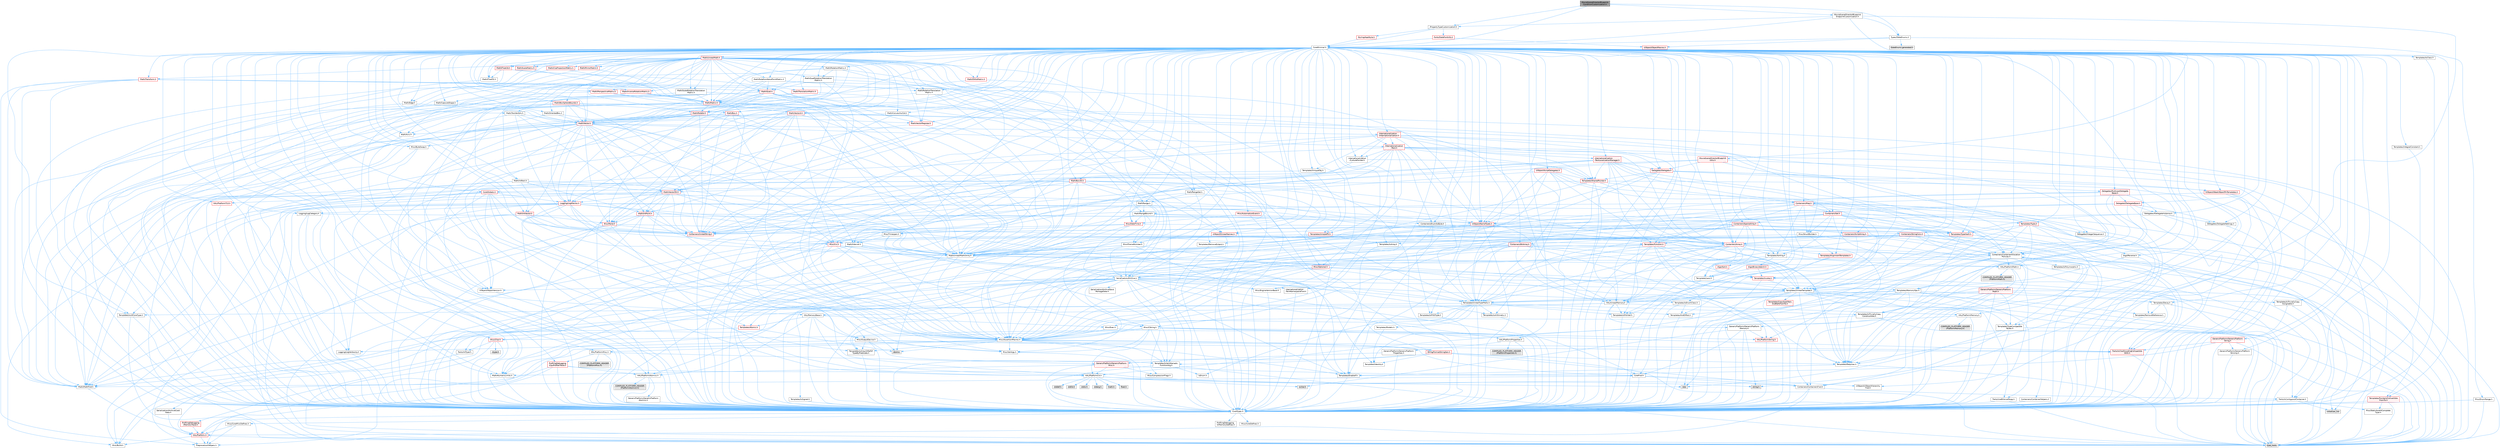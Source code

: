digraph "MovieSceneDirectorBlueprintConditionCustomization.h"
{
 // INTERACTIVE_SVG=YES
 // LATEX_PDF_SIZE
  bgcolor="transparent";
  edge [fontname=Helvetica,fontsize=10,labelfontname=Helvetica,labelfontsize=10];
  node [fontname=Helvetica,fontsize=10,shape=box,height=0.2,width=0.4];
  Node1 [id="Node000001",label="MovieSceneDirectorBlueprint\lConditionCustomization.h",height=0.2,width=0.4,color="gray40", fillcolor="grey60", style="filled", fontcolor="black",tooltip=" "];
  Node1 -> Node2 [id="edge1_Node000001_Node000002",color="steelblue1",style="solid",tooltip=" "];
  Node2 [id="Node000002",label="CoreMinimal.h",height=0.2,width=0.4,color="grey40", fillcolor="white", style="filled",URL="$d7/d67/CoreMinimal_8h.html",tooltip=" "];
  Node2 -> Node3 [id="edge2_Node000002_Node000003",color="steelblue1",style="solid",tooltip=" "];
  Node3 [id="Node000003",label="CoreTypes.h",height=0.2,width=0.4,color="grey40", fillcolor="white", style="filled",URL="$dc/dec/CoreTypes_8h.html",tooltip=" "];
  Node3 -> Node4 [id="edge3_Node000003_Node000004",color="steelblue1",style="solid",tooltip=" "];
  Node4 [id="Node000004",label="HAL/Platform.h",height=0.2,width=0.4,color="red", fillcolor="#FFF0F0", style="filled",URL="$d9/dd0/Platform_8h.html",tooltip=" "];
  Node4 -> Node5 [id="edge4_Node000004_Node000005",color="steelblue1",style="solid",tooltip=" "];
  Node5 [id="Node000005",label="Misc/Build.h",height=0.2,width=0.4,color="grey40", fillcolor="white", style="filled",URL="$d3/dbb/Build_8h.html",tooltip=" "];
  Node4 -> Node7 [id="edge5_Node000004_Node000007",color="steelblue1",style="solid",tooltip=" "];
  Node7 [id="Node000007",label="type_traits",height=0.2,width=0.4,color="grey60", fillcolor="#E0E0E0", style="filled",tooltip=" "];
  Node4 -> Node8 [id="edge6_Node000004_Node000008",color="steelblue1",style="solid",tooltip=" "];
  Node8 [id="Node000008",label="PreprocessorHelpers.h",height=0.2,width=0.4,color="grey40", fillcolor="white", style="filled",URL="$db/ddb/PreprocessorHelpers_8h.html",tooltip=" "];
  Node3 -> Node14 [id="edge7_Node000003_Node000014",color="steelblue1",style="solid",tooltip=" "];
  Node14 [id="Node000014",label="ProfilingDebugging\l/UMemoryDefines.h",height=0.2,width=0.4,color="grey40", fillcolor="white", style="filled",URL="$d2/da2/UMemoryDefines_8h.html",tooltip=" "];
  Node3 -> Node15 [id="edge8_Node000003_Node000015",color="steelblue1",style="solid",tooltip=" "];
  Node15 [id="Node000015",label="Misc/CoreMiscDefines.h",height=0.2,width=0.4,color="grey40", fillcolor="white", style="filled",URL="$da/d38/CoreMiscDefines_8h.html",tooltip=" "];
  Node15 -> Node4 [id="edge9_Node000015_Node000004",color="steelblue1",style="solid",tooltip=" "];
  Node15 -> Node8 [id="edge10_Node000015_Node000008",color="steelblue1",style="solid",tooltip=" "];
  Node3 -> Node16 [id="edge11_Node000003_Node000016",color="steelblue1",style="solid",tooltip=" "];
  Node16 [id="Node000016",label="Misc/CoreDefines.h",height=0.2,width=0.4,color="grey40", fillcolor="white", style="filled",URL="$d3/dd2/CoreDefines_8h.html",tooltip=" "];
  Node2 -> Node17 [id="edge12_Node000002_Node000017",color="steelblue1",style="solid",tooltip=" "];
  Node17 [id="Node000017",label="CoreFwd.h",height=0.2,width=0.4,color="grey40", fillcolor="white", style="filled",URL="$d1/d1e/CoreFwd_8h.html",tooltip=" "];
  Node17 -> Node3 [id="edge13_Node000017_Node000003",color="steelblue1",style="solid",tooltip=" "];
  Node17 -> Node18 [id="edge14_Node000017_Node000018",color="steelblue1",style="solid",tooltip=" "];
  Node18 [id="Node000018",label="Containers/ContainersFwd.h",height=0.2,width=0.4,color="grey40", fillcolor="white", style="filled",URL="$d4/d0a/ContainersFwd_8h.html",tooltip=" "];
  Node18 -> Node4 [id="edge15_Node000018_Node000004",color="steelblue1",style="solid",tooltip=" "];
  Node18 -> Node3 [id="edge16_Node000018_Node000003",color="steelblue1",style="solid",tooltip=" "];
  Node18 -> Node19 [id="edge17_Node000018_Node000019",color="steelblue1",style="solid",tooltip=" "];
  Node19 [id="Node000019",label="Traits/IsContiguousContainer.h",height=0.2,width=0.4,color="grey40", fillcolor="white", style="filled",URL="$d5/d3c/IsContiguousContainer_8h.html",tooltip=" "];
  Node19 -> Node3 [id="edge18_Node000019_Node000003",color="steelblue1",style="solid",tooltip=" "];
  Node19 -> Node20 [id="edge19_Node000019_Node000020",color="steelblue1",style="solid",tooltip=" "];
  Node20 [id="Node000020",label="Misc/StaticAssertComplete\lType.h",height=0.2,width=0.4,color="grey40", fillcolor="white", style="filled",URL="$d5/d4e/StaticAssertCompleteType_8h.html",tooltip=" "];
  Node19 -> Node21 [id="edge20_Node000019_Node000021",color="steelblue1",style="solid",tooltip=" "];
  Node21 [id="Node000021",label="initializer_list",height=0.2,width=0.4,color="grey60", fillcolor="#E0E0E0", style="filled",tooltip=" "];
  Node17 -> Node22 [id="edge21_Node000017_Node000022",color="steelblue1",style="solid",tooltip=" "];
  Node22 [id="Node000022",label="Math/MathFwd.h",height=0.2,width=0.4,color="grey40", fillcolor="white", style="filled",URL="$d2/d10/MathFwd_8h.html",tooltip=" "];
  Node22 -> Node4 [id="edge22_Node000022_Node000004",color="steelblue1",style="solid",tooltip=" "];
  Node17 -> Node23 [id="edge23_Node000017_Node000023",color="steelblue1",style="solid",tooltip=" "];
  Node23 [id="Node000023",label="UObject/UObjectHierarchy\lFwd.h",height=0.2,width=0.4,color="grey40", fillcolor="white", style="filled",URL="$d3/d13/UObjectHierarchyFwd_8h.html",tooltip=" "];
  Node2 -> Node23 [id="edge24_Node000002_Node000023",color="steelblue1",style="solid",tooltip=" "];
  Node2 -> Node18 [id="edge25_Node000002_Node000018",color="steelblue1",style="solid",tooltip=" "];
  Node2 -> Node24 [id="edge26_Node000002_Node000024",color="steelblue1",style="solid",tooltip=" "];
  Node24 [id="Node000024",label="Misc/VarArgs.h",height=0.2,width=0.4,color="grey40", fillcolor="white", style="filled",URL="$d5/d6f/VarArgs_8h.html",tooltip=" "];
  Node24 -> Node3 [id="edge27_Node000024_Node000003",color="steelblue1",style="solid",tooltip=" "];
  Node2 -> Node25 [id="edge28_Node000002_Node000025",color="steelblue1",style="solid",tooltip=" "];
  Node25 [id="Node000025",label="Logging/LogVerbosity.h",height=0.2,width=0.4,color="grey40", fillcolor="white", style="filled",URL="$d2/d8f/LogVerbosity_8h.html",tooltip=" "];
  Node25 -> Node3 [id="edge29_Node000025_Node000003",color="steelblue1",style="solid",tooltip=" "];
  Node2 -> Node26 [id="edge30_Node000002_Node000026",color="steelblue1",style="solid",tooltip=" "];
  Node26 [id="Node000026",label="Misc/OutputDevice.h",height=0.2,width=0.4,color="grey40", fillcolor="white", style="filled",URL="$d7/d32/OutputDevice_8h.html",tooltip=" "];
  Node26 -> Node17 [id="edge31_Node000026_Node000017",color="steelblue1",style="solid",tooltip=" "];
  Node26 -> Node3 [id="edge32_Node000026_Node000003",color="steelblue1",style="solid",tooltip=" "];
  Node26 -> Node25 [id="edge33_Node000026_Node000025",color="steelblue1",style="solid",tooltip=" "];
  Node26 -> Node24 [id="edge34_Node000026_Node000024",color="steelblue1",style="solid",tooltip=" "];
  Node26 -> Node27 [id="edge35_Node000026_Node000027",color="steelblue1",style="solid",tooltip=" "];
  Node27 [id="Node000027",label="Templates/IsArrayOrRefOf\lTypeByPredicate.h",height=0.2,width=0.4,color="grey40", fillcolor="white", style="filled",URL="$d6/da1/IsArrayOrRefOfTypeByPredicate_8h.html",tooltip=" "];
  Node27 -> Node3 [id="edge36_Node000027_Node000003",color="steelblue1",style="solid",tooltip=" "];
  Node26 -> Node28 [id="edge37_Node000026_Node000028",color="steelblue1",style="solid",tooltip=" "];
  Node28 [id="Node000028",label="Templates/IsValidVariadic\lFunctionArg.h",height=0.2,width=0.4,color="grey40", fillcolor="white", style="filled",URL="$d0/dc8/IsValidVariadicFunctionArg_8h.html",tooltip=" "];
  Node28 -> Node3 [id="edge38_Node000028_Node000003",color="steelblue1",style="solid",tooltip=" "];
  Node28 -> Node29 [id="edge39_Node000028_Node000029",color="steelblue1",style="solid",tooltip=" "];
  Node29 [id="Node000029",label="IsEnum.h",height=0.2,width=0.4,color="grey40", fillcolor="white", style="filled",URL="$d4/de5/IsEnum_8h.html",tooltip=" "];
  Node28 -> Node7 [id="edge40_Node000028_Node000007",color="steelblue1",style="solid",tooltip=" "];
  Node26 -> Node30 [id="edge41_Node000026_Node000030",color="steelblue1",style="solid",tooltip=" "];
  Node30 [id="Node000030",label="Traits/IsCharEncodingCompatible\lWith.h",height=0.2,width=0.4,color="red", fillcolor="#FFF0F0", style="filled",URL="$df/dd1/IsCharEncodingCompatibleWith_8h.html",tooltip=" "];
  Node30 -> Node7 [id="edge42_Node000030_Node000007",color="steelblue1",style="solid",tooltip=" "];
  Node2 -> Node32 [id="edge43_Node000002_Node000032",color="steelblue1",style="solid",tooltip=" "];
  Node32 [id="Node000032",label="HAL/PlatformCrt.h",height=0.2,width=0.4,color="grey40", fillcolor="white", style="filled",URL="$d8/d75/PlatformCrt_8h.html",tooltip=" "];
  Node32 -> Node33 [id="edge44_Node000032_Node000033",color="steelblue1",style="solid",tooltip=" "];
  Node33 [id="Node000033",label="new",height=0.2,width=0.4,color="grey60", fillcolor="#E0E0E0", style="filled",tooltip=" "];
  Node32 -> Node34 [id="edge45_Node000032_Node000034",color="steelblue1",style="solid",tooltip=" "];
  Node34 [id="Node000034",label="wchar.h",height=0.2,width=0.4,color="grey60", fillcolor="#E0E0E0", style="filled",tooltip=" "];
  Node32 -> Node35 [id="edge46_Node000032_Node000035",color="steelblue1",style="solid",tooltip=" "];
  Node35 [id="Node000035",label="stddef.h",height=0.2,width=0.4,color="grey60", fillcolor="#E0E0E0", style="filled",tooltip=" "];
  Node32 -> Node36 [id="edge47_Node000032_Node000036",color="steelblue1",style="solid",tooltip=" "];
  Node36 [id="Node000036",label="stdlib.h",height=0.2,width=0.4,color="grey60", fillcolor="#E0E0E0", style="filled",tooltip=" "];
  Node32 -> Node37 [id="edge48_Node000032_Node000037",color="steelblue1",style="solid",tooltip=" "];
  Node37 [id="Node000037",label="stdio.h",height=0.2,width=0.4,color="grey60", fillcolor="#E0E0E0", style="filled",tooltip=" "];
  Node32 -> Node38 [id="edge49_Node000032_Node000038",color="steelblue1",style="solid",tooltip=" "];
  Node38 [id="Node000038",label="stdarg.h",height=0.2,width=0.4,color="grey60", fillcolor="#E0E0E0", style="filled",tooltip=" "];
  Node32 -> Node39 [id="edge50_Node000032_Node000039",color="steelblue1",style="solid",tooltip=" "];
  Node39 [id="Node000039",label="math.h",height=0.2,width=0.4,color="grey60", fillcolor="#E0E0E0", style="filled",tooltip=" "];
  Node32 -> Node40 [id="edge51_Node000032_Node000040",color="steelblue1",style="solid",tooltip=" "];
  Node40 [id="Node000040",label="float.h",height=0.2,width=0.4,color="grey60", fillcolor="#E0E0E0", style="filled",tooltip=" "];
  Node32 -> Node41 [id="edge52_Node000032_Node000041",color="steelblue1",style="solid",tooltip=" "];
  Node41 [id="Node000041",label="string.h",height=0.2,width=0.4,color="grey60", fillcolor="#E0E0E0", style="filled",tooltip=" "];
  Node2 -> Node42 [id="edge53_Node000002_Node000042",color="steelblue1",style="solid",tooltip=" "];
  Node42 [id="Node000042",label="HAL/PlatformMisc.h",height=0.2,width=0.4,color="grey40", fillcolor="white", style="filled",URL="$d0/df5/PlatformMisc_8h.html",tooltip=" "];
  Node42 -> Node3 [id="edge54_Node000042_Node000003",color="steelblue1",style="solid",tooltip=" "];
  Node42 -> Node43 [id="edge55_Node000042_Node000043",color="steelblue1",style="solid",tooltip=" "];
  Node43 [id="Node000043",label="GenericPlatform/GenericPlatform\lMisc.h",height=0.2,width=0.4,color="red", fillcolor="#FFF0F0", style="filled",URL="$db/d9a/GenericPlatformMisc_8h.html",tooltip=" "];
  Node43 -> Node17 [id="edge56_Node000043_Node000017",color="steelblue1",style="solid",tooltip=" "];
  Node43 -> Node3 [id="edge57_Node000043_Node000003",color="steelblue1",style="solid",tooltip=" "];
  Node43 -> Node32 [id="edge58_Node000043_Node000032",color="steelblue1",style="solid",tooltip=" "];
  Node43 -> Node47 [id="edge59_Node000043_Node000047",color="steelblue1",style="solid",tooltip=" "];
  Node47 [id="Node000047",label="Math/NumericLimits.h",height=0.2,width=0.4,color="grey40", fillcolor="white", style="filled",URL="$df/d1b/NumericLimits_8h.html",tooltip=" "];
  Node47 -> Node3 [id="edge60_Node000047_Node000003",color="steelblue1",style="solid",tooltip=" "];
  Node43 -> Node48 [id="edge61_Node000043_Node000048",color="steelblue1",style="solid",tooltip=" "];
  Node48 [id="Node000048",label="Misc/CompressionFlags.h",height=0.2,width=0.4,color="grey40", fillcolor="white", style="filled",URL="$d9/d76/CompressionFlags_8h.html",tooltip=" "];
  Node42 -> Node52 [id="edge62_Node000042_Node000052",color="steelblue1",style="solid",tooltip=" "];
  Node52 [id="Node000052",label="COMPILED_PLATFORM_HEADER\l(PlatformMisc.h)",height=0.2,width=0.4,color="grey60", fillcolor="#E0E0E0", style="filled",tooltip=" "];
  Node42 -> Node53 [id="edge63_Node000042_Node000053",color="steelblue1",style="solid",tooltip=" "];
  Node53 [id="Node000053",label="ProfilingDebugging\l/CpuProfilerTrace.h",height=0.2,width=0.4,color="red", fillcolor="#FFF0F0", style="filled",URL="$da/dcb/CpuProfilerTrace_8h.html",tooltip=" "];
  Node53 -> Node3 [id="edge64_Node000053_Node000003",color="steelblue1",style="solid",tooltip=" "];
  Node53 -> Node18 [id="edge65_Node000053_Node000018",color="steelblue1",style="solid",tooltip=" "];
  Node53 -> Node54 [id="edge66_Node000053_Node000054",color="steelblue1",style="solid",tooltip=" "];
  Node54 [id="Node000054",label="HAL/PlatformAtomics.h",height=0.2,width=0.4,color="grey40", fillcolor="white", style="filled",URL="$d3/d36/PlatformAtomics_8h.html",tooltip=" "];
  Node54 -> Node3 [id="edge67_Node000054_Node000003",color="steelblue1",style="solid",tooltip=" "];
  Node54 -> Node55 [id="edge68_Node000054_Node000055",color="steelblue1",style="solid",tooltip=" "];
  Node55 [id="Node000055",label="GenericPlatform/GenericPlatform\lAtomics.h",height=0.2,width=0.4,color="grey40", fillcolor="white", style="filled",URL="$da/d72/GenericPlatformAtomics_8h.html",tooltip=" "];
  Node55 -> Node3 [id="edge69_Node000055_Node000003",color="steelblue1",style="solid",tooltip=" "];
  Node54 -> Node56 [id="edge70_Node000054_Node000056",color="steelblue1",style="solid",tooltip=" "];
  Node56 [id="Node000056",label="COMPILED_PLATFORM_HEADER\l(PlatformAtomics.h)",height=0.2,width=0.4,color="grey60", fillcolor="#E0E0E0", style="filled",tooltip=" "];
  Node53 -> Node8 [id="edge71_Node000053_Node000008",color="steelblue1",style="solid",tooltip=" "];
  Node53 -> Node5 [id="edge72_Node000053_Node000005",color="steelblue1",style="solid",tooltip=" "];
  Node2 -> Node61 [id="edge73_Node000002_Node000061",color="steelblue1",style="solid",tooltip=" "];
  Node61 [id="Node000061",label="Misc/AssertionMacros.h",height=0.2,width=0.4,color="grey40", fillcolor="white", style="filled",URL="$d0/dfa/AssertionMacros_8h.html",tooltip=" "];
  Node61 -> Node3 [id="edge74_Node000061_Node000003",color="steelblue1",style="solid",tooltip=" "];
  Node61 -> Node4 [id="edge75_Node000061_Node000004",color="steelblue1",style="solid",tooltip=" "];
  Node61 -> Node42 [id="edge76_Node000061_Node000042",color="steelblue1",style="solid",tooltip=" "];
  Node61 -> Node8 [id="edge77_Node000061_Node000008",color="steelblue1",style="solid",tooltip=" "];
  Node61 -> Node62 [id="edge78_Node000061_Node000062",color="steelblue1",style="solid",tooltip=" "];
  Node62 [id="Node000062",label="Templates/EnableIf.h",height=0.2,width=0.4,color="grey40", fillcolor="white", style="filled",URL="$d7/d60/EnableIf_8h.html",tooltip=" "];
  Node62 -> Node3 [id="edge79_Node000062_Node000003",color="steelblue1",style="solid",tooltip=" "];
  Node61 -> Node27 [id="edge80_Node000061_Node000027",color="steelblue1",style="solid",tooltip=" "];
  Node61 -> Node28 [id="edge81_Node000061_Node000028",color="steelblue1",style="solid",tooltip=" "];
  Node61 -> Node30 [id="edge82_Node000061_Node000030",color="steelblue1",style="solid",tooltip=" "];
  Node61 -> Node24 [id="edge83_Node000061_Node000024",color="steelblue1",style="solid",tooltip=" "];
  Node61 -> Node63 [id="edge84_Node000061_Node000063",color="steelblue1",style="solid",tooltip=" "];
  Node63 [id="Node000063",label="String/FormatStringSan.h",height=0.2,width=0.4,color="red", fillcolor="#FFF0F0", style="filled",URL="$d3/d8b/FormatStringSan_8h.html",tooltip=" "];
  Node63 -> Node7 [id="edge85_Node000063_Node000007",color="steelblue1",style="solid",tooltip=" "];
  Node63 -> Node3 [id="edge86_Node000063_Node000003",color="steelblue1",style="solid",tooltip=" "];
  Node63 -> Node64 [id="edge87_Node000063_Node000064",color="steelblue1",style="solid",tooltip=" "];
  Node64 [id="Node000064",label="Templates/Requires.h",height=0.2,width=0.4,color="grey40", fillcolor="white", style="filled",URL="$dc/d96/Requires_8h.html",tooltip=" "];
  Node64 -> Node62 [id="edge88_Node000064_Node000062",color="steelblue1",style="solid",tooltip=" "];
  Node64 -> Node7 [id="edge89_Node000064_Node000007",color="steelblue1",style="solid",tooltip=" "];
  Node63 -> Node65 [id="edge90_Node000063_Node000065",color="steelblue1",style="solid",tooltip=" "];
  Node65 [id="Node000065",label="Templates/Identity.h",height=0.2,width=0.4,color="grey40", fillcolor="white", style="filled",URL="$d0/dd5/Identity_8h.html",tooltip=" "];
  Node63 -> Node28 [id="edge91_Node000063_Node000028",color="steelblue1",style="solid",tooltip=" "];
  Node63 -> Node18 [id="edge92_Node000063_Node000018",color="steelblue1",style="solid",tooltip=" "];
  Node61 -> Node69 [id="edge93_Node000061_Node000069",color="steelblue1",style="solid",tooltip=" "];
  Node69 [id="Node000069",label="atomic",height=0.2,width=0.4,color="grey60", fillcolor="#E0E0E0", style="filled",tooltip=" "];
  Node2 -> Node70 [id="edge94_Node000002_Node000070",color="steelblue1",style="solid",tooltip=" "];
  Node70 [id="Node000070",label="Templates/IsPointer.h",height=0.2,width=0.4,color="grey40", fillcolor="white", style="filled",URL="$d7/d05/IsPointer_8h.html",tooltip=" "];
  Node70 -> Node3 [id="edge95_Node000070_Node000003",color="steelblue1",style="solid",tooltip=" "];
  Node2 -> Node71 [id="edge96_Node000002_Node000071",color="steelblue1",style="solid",tooltip=" "];
  Node71 [id="Node000071",label="HAL/PlatformMemory.h",height=0.2,width=0.4,color="grey40", fillcolor="white", style="filled",URL="$de/d68/PlatformMemory_8h.html",tooltip=" "];
  Node71 -> Node3 [id="edge97_Node000071_Node000003",color="steelblue1",style="solid",tooltip=" "];
  Node71 -> Node72 [id="edge98_Node000071_Node000072",color="steelblue1",style="solid",tooltip=" "];
  Node72 [id="Node000072",label="GenericPlatform/GenericPlatform\lMemory.h",height=0.2,width=0.4,color="grey40", fillcolor="white", style="filled",URL="$dd/d22/GenericPlatformMemory_8h.html",tooltip=" "];
  Node72 -> Node17 [id="edge99_Node000072_Node000017",color="steelblue1",style="solid",tooltip=" "];
  Node72 -> Node3 [id="edge100_Node000072_Node000003",color="steelblue1",style="solid",tooltip=" "];
  Node72 -> Node73 [id="edge101_Node000072_Node000073",color="steelblue1",style="solid",tooltip=" "];
  Node73 [id="Node000073",label="HAL/PlatformString.h",height=0.2,width=0.4,color="red", fillcolor="#FFF0F0", style="filled",URL="$db/db5/PlatformString_8h.html",tooltip=" "];
  Node73 -> Node3 [id="edge102_Node000073_Node000003",color="steelblue1",style="solid",tooltip=" "];
  Node72 -> Node41 [id="edge103_Node000072_Node000041",color="steelblue1",style="solid",tooltip=" "];
  Node72 -> Node34 [id="edge104_Node000072_Node000034",color="steelblue1",style="solid",tooltip=" "];
  Node71 -> Node75 [id="edge105_Node000071_Node000075",color="steelblue1",style="solid",tooltip=" "];
  Node75 [id="Node000075",label="COMPILED_PLATFORM_HEADER\l(PlatformMemory.h)",height=0.2,width=0.4,color="grey60", fillcolor="#E0E0E0", style="filled",tooltip=" "];
  Node2 -> Node54 [id="edge106_Node000002_Node000054",color="steelblue1",style="solid",tooltip=" "];
  Node2 -> Node76 [id="edge107_Node000002_Node000076",color="steelblue1",style="solid",tooltip=" "];
  Node76 [id="Node000076",label="Misc/Exec.h",height=0.2,width=0.4,color="grey40", fillcolor="white", style="filled",URL="$de/ddb/Exec_8h.html",tooltip=" "];
  Node76 -> Node3 [id="edge108_Node000076_Node000003",color="steelblue1",style="solid",tooltip=" "];
  Node76 -> Node61 [id="edge109_Node000076_Node000061",color="steelblue1",style="solid",tooltip=" "];
  Node2 -> Node77 [id="edge110_Node000002_Node000077",color="steelblue1",style="solid",tooltip=" "];
  Node77 [id="Node000077",label="HAL/MemoryBase.h",height=0.2,width=0.4,color="grey40", fillcolor="white", style="filled",URL="$d6/d9f/MemoryBase_8h.html",tooltip=" "];
  Node77 -> Node3 [id="edge111_Node000077_Node000003",color="steelblue1",style="solid",tooltip=" "];
  Node77 -> Node54 [id="edge112_Node000077_Node000054",color="steelblue1",style="solid",tooltip=" "];
  Node77 -> Node32 [id="edge113_Node000077_Node000032",color="steelblue1",style="solid",tooltip=" "];
  Node77 -> Node76 [id="edge114_Node000077_Node000076",color="steelblue1",style="solid",tooltip=" "];
  Node77 -> Node26 [id="edge115_Node000077_Node000026",color="steelblue1",style="solid",tooltip=" "];
  Node77 -> Node78 [id="edge116_Node000077_Node000078",color="steelblue1",style="solid",tooltip=" "];
  Node78 [id="Node000078",label="Templates/Atomic.h",height=0.2,width=0.4,color="red", fillcolor="#FFF0F0", style="filled",URL="$d3/d91/Atomic_8h.html",tooltip=" "];
  Node78 -> Node86 [id="edge117_Node000078_Node000086",color="steelblue1",style="solid",tooltip=" "];
  Node86 [id="Node000086",label="Traits/IntType.h",height=0.2,width=0.4,color="grey40", fillcolor="white", style="filled",URL="$d7/deb/IntType_8h.html",tooltip=" "];
  Node86 -> Node4 [id="edge118_Node000086_Node000004",color="steelblue1",style="solid",tooltip=" "];
  Node78 -> Node69 [id="edge119_Node000078_Node000069",color="steelblue1",style="solid",tooltip=" "];
  Node2 -> Node87 [id="edge120_Node000002_Node000087",color="steelblue1",style="solid",tooltip=" "];
  Node87 [id="Node000087",label="HAL/UnrealMemory.h",height=0.2,width=0.4,color="grey40", fillcolor="white", style="filled",URL="$d9/d96/UnrealMemory_8h.html",tooltip=" "];
  Node87 -> Node3 [id="edge121_Node000087_Node000003",color="steelblue1",style="solid",tooltip=" "];
  Node87 -> Node72 [id="edge122_Node000087_Node000072",color="steelblue1",style="solid",tooltip=" "];
  Node87 -> Node77 [id="edge123_Node000087_Node000077",color="steelblue1",style="solid",tooltip=" "];
  Node87 -> Node71 [id="edge124_Node000087_Node000071",color="steelblue1",style="solid",tooltip=" "];
  Node87 -> Node88 [id="edge125_Node000087_Node000088",color="steelblue1",style="solid",tooltip=" "];
  Node88 [id="Node000088",label="ProfilingDebugging\l/MemoryTrace.h",height=0.2,width=0.4,color="red", fillcolor="#FFF0F0", style="filled",URL="$da/dd7/MemoryTrace_8h.html",tooltip=" "];
  Node88 -> Node4 [id="edge126_Node000088_Node000004",color="steelblue1",style="solid",tooltip=" "];
  Node87 -> Node70 [id="edge127_Node000087_Node000070",color="steelblue1",style="solid",tooltip=" "];
  Node2 -> Node89 [id="edge128_Node000002_Node000089",color="steelblue1",style="solid",tooltip=" "];
  Node89 [id="Node000089",label="Templates/IsArithmetic.h",height=0.2,width=0.4,color="grey40", fillcolor="white", style="filled",URL="$d2/d5d/IsArithmetic_8h.html",tooltip=" "];
  Node89 -> Node3 [id="edge129_Node000089_Node000003",color="steelblue1",style="solid",tooltip=" "];
  Node2 -> Node83 [id="edge130_Node000002_Node000083",color="steelblue1",style="solid",tooltip=" "];
  Node83 [id="Node000083",label="Templates/AndOrNot.h",height=0.2,width=0.4,color="grey40", fillcolor="white", style="filled",URL="$db/d0a/AndOrNot_8h.html",tooltip=" "];
  Node83 -> Node3 [id="edge131_Node000083_Node000003",color="steelblue1",style="solid",tooltip=" "];
  Node2 -> Node90 [id="edge132_Node000002_Node000090",color="steelblue1",style="solid",tooltip=" "];
  Node90 [id="Node000090",label="Templates/IsPODType.h",height=0.2,width=0.4,color="grey40", fillcolor="white", style="filled",URL="$d7/db1/IsPODType_8h.html",tooltip=" "];
  Node90 -> Node3 [id="edge133_Node000090_Node000003",color="steelblue1",style="solid",tooltip=" "];
  Node2 -> Node91 [id="edge134_Node000002_Node000091",color="steelblue1",style="solid",tooltip=" "];
  Node91 [id="Node000091",label="Templates/IsUECoreType.h",height=0.2,width=0.4,color="grey40", fillcolor="white", style="filled",URL="$d1/db8/IsUECoreType_8h.html",tooltip=" "];
  Node91 -> Node3 [id="edge135_Node000091_Node000003",color="steelblue1",style="solid",tooltip=" "];
  Node91 -> Node7 [id="edge136_Node000091_Node000007",color="steelblue1",style="solid",tooltip=" "];
  Node2 -> Node84 [id="edge137_Node000002_Node000084",color="steelblue1",style="solid",tooltip=" "];
  Node84 [id="Node000084",label="Templates/IsTriviallyCopy\lConstructible.h",height=0.2,width=0.4,color="grey40", fillcolor="white", style="filled",URL="$d3/d78/IsTriviallyCopyConstructible_8h.html",tooltip=" "];
  Node84 -> Node3 [id="edge138_Node000084_Node000003",color="steelblue1",style="solid",tooltip=" "];
  Node84 -> Node7 [id="edge139_Node000084_Node000007",color="steelblue1",style="solid",tooltip=" "];
  Node2 -> Node92 [id="edge140_Node000002_Node000092",color="steelblue1",style="solid",tooltip=" "];
  Node92 [id="Node000092",label="Templates/UnrealTypeTraits.h",height=0.2,width=0.4,color="grey40", fillcolor="white", style="filled",URL="$d2/d2d/UnrealTypeTraits_8h.html",tooltip=" "];
  Node92 -> Node3 [id="edge141_Node000092_Node000003",color="steelblue1",style="solid",tooltip=" "];
  Node92 -> Node70 [id="edge142_Node000092_Node000070",color="steelblue1",style="solid",tooltip=" "];
  Node92 -> Node61 [id="edge143_Node000092_Node000061",color="steelblue1",style="solid",tooltip=" "];
  Node92 -> Node83 [id="edge144_Node000092_Node000083",color="steelblue1",style="solid",tooltip=" "];
  Node92 -> Node62 [id="edge145_Node000092_Node000062",color="steelblue1",style="solid",tooltip=" "];
  Node92 -> Node89 [id="edge146_Node000092_Node000089",color="steelblue1",style="solid",tooltip=" "];
  Node92 -> Node29 [id="edge147_Node000092_Node000029",color="steelblue1",style="solid",tooltip=" "];
  Node92 -> Node93 [id="edge148_Node000092_Node000093",color="steelblue1",style="solid",tooltip=" "];
  Node93 [id="Node000093",label="Templates/Models.h",height=0.2,width=0.4,color="grey40", fillcolor="white", style="filled",URL="$d3/d0c/Models_8h.html",tooltip=" "];
  Node93 -> Node65 [id="edge149_Node000093_Node000065",color="steelblue1",style="solid",tooltip=" "];
  Node92 -> Node90 [id="edge150_Node000092_Node000090",color="steelblue1",style="solid",tooltip=" "];
  Node92 -> Node91 [id="edge151_Node000092_Node000091",color="steelblue1",style="solid",tooltip=" "];
  Node92 -> Node84 [id="edge152_Node000092_Node000084",color="steelblue1",style="solid",tooltip=" "];
  Node2 -> Node62 [id="edge153_Node000002_Node000062",color="steelblue1",style="solid",tooltip=" "];
  Node2 -> Node94 [id="edge154_Node000002_Node000094",color="steelblue1",style="solid",tooltip=" "];
  Node94 [id="Node000094",label="Templates/RemoveReference.h",height=0.2,width=0.4,color="grey40", fillcolor="white", style="filled",URL="$da/dbe/RemoveReference_8h.html",tooltip=" "];
  Node94 -> Node3 [id="edge155_Node000094_Node000003",color="steelblue1",style="solid",tooltip=" "];
  Node2 -> Node95 [id="edge156_Node000002_Node000095",color="steelblue1",style="solid",tooltip=" "];
  Node95 [id="Node000095",label="Templates/IntegralConstant.h",height=0.2,width=0.4,color="grey40", fillcolor="white", style="filled",URL="$db/d1b/IntegralConstant_8h.html",tooltip=" "];
  Node95 -> Node3 [id="edge157_Node000095_Node000003",color="steelblue1",style="solid",tooltip=" "];
  Node2 -> Node96 [id="edge158_Node000002_Node000096",color="steelblue1",style="solid",tooltip=" "];
  Node96 [id="Node000096",label="Templates/IsClass.h",height=0.2,width=0.4,color="grey40", fillcolor="white", style="filled",URL="$db/dcb/IsClass_8h.html",tooltip=" "];
  Node96 -> Node3 [id="edge159_Node000096_Node000003",color="steelblue1",style="solid",tooltip=" "];
  Node2 -> Node97 [id="edge160_Node000002_Node000097",color="steelblue1",style="solid",tooltip=" "];
  Node97 [id="Node000097",label="Templates/TypeCompatible\lBytes.h",height=0.2,width=0.4,color="grey40", fillcolor="white", style="filled",URL="$df/d0a/TypeCompatibleBytes_8h.html",tooltip=" "];
  Node97 -> Node3 [id="edge161_Node000097_Node000003",color="steelblue1",style="solid",tooltip=" "];
  Node97 -> Node41 [id="edge162_Node000097_Node000041",color="steelblue1",style="solid",tooltip=" "];
  Node97 -> Node33 [id="edge163_Node000097_Node000033",color="steelblue1",style="solid",tooltip=" "];
  Node97 -> Node7 [id="edge164_Node000097_Node000007",color="steelblue1",style="solid",tooltip=" "];
  Node2 -> Node19 [id="edge165_Node000002_Node000019",color="steelblue1",style="solid",tooltip=" "];
  Node2 -> Node98 [id="edge166_Node000002_Node000098",color="steelblue1",style="solid",tooltip=" "];
  Node98 [id="Node000098",label="Templates/UnrealTemplate.h",height=0.2,width=0.4,color="grey40", fillcolor="white", style="filled",URL="$d4/d24/UnrealTemplate_8h.html",tooltip=" "];
  Node98 -> Node3 [id="edge167_Node000098_Node000003",color="steelblue1",style="solid",tooltip=" "];
  Node98 -> Node70 [id="edge168_Node000098_Node000070",color="steelblue1",style="solid",tooltip=" "];
  Node98 -> Node87 [id="edge169_Node000098_Node000087",color="steelblue1",style="solid",tooltip=" "];
  Node98 -> Node99 [id="edge170_Node000098_Node000099",color="steelblue1",style="solid",tooltip=" "];
  Node99 [id="Node000099",label="Templates/CopyQualifiers\lAndRefsFromTo.h",height=0.2,width=0.4,color="red", fillcolor="#FFF0F0", style="filled",URL="$d3/db3/CopyQualifiersAndRefsFromTo_8h.html",tooltip=" "];
  Node98 -> Node92 [id="edge171_Node000098_Node000092",color="steelblue1",style="solid",tooltip=" "];
  Node98 -> Node94 [id="edge172_Node000098_Node000094",color="steelblue1",style="solid",tooltip=" "];
  Node98 -> Node64 [id="edge173_Node000098_Node000064",color="steelblue1",style="solid",tooltip=" "];
  Node98 -> Node97 [id="edge174_Node000098_Node000097",color="steelblue1",style="solid",tooltip=" "];
  Node98 -> Node65 [id="edge175_Node000098_Node000065",color="steelblue1",style="solid",tooltip=" "];
  Node98 -> Node19 [id="edge176_Node000098_Node000019",color="steelblue1",style="solid",tooltip=" "];
  Node98 -> Node101 [id="edge177_Node000098_Node000101",color="steelblue1",style="solid",tooltip=" "];
  Node101 [id="Node000101",label="Traits/UseBitwiseSwap.h",height=0.2,width=0.4,color="grey40", fillcolor="white", style="filled",URL="$db/df3/UseBitwiseSwap_8h.html",tooltip=" "];
  Node101 -> Node3 [id="edge178_Node000101_Node000003",color="steelblue1",style="solid",tooltip=" "];
  Node101 -> Node7 [id="edge179_Node000101_Node000007",color="steelblue1",style="solid",tooltip=" "];
  Node98 -> Node7 [id="edge180_Node000098_Node000007",color="steelblue1",style="solid",tooltip=" "];
  Node2 -> Node47 [id="edge181_Node000002_Node000047",color="steelblue1",style="solid",tooltip=" "];
  Node2 -> Node102 [id="edge182_Node000002_Node000102",color="steelblue1",style="solid",tooltip=" "];
  Node102 [id="Node000102",label="HAL/PlatformMath.h",height=0.2,width=0.4,color="grey40", fillcolor="white", style="filled",URL="$dc/d53/PlatformMath_8h.html",tooltip=" "];
  Node102 -> Node3 [id="edge183_Node000102_Node000003",color="steelblue1",style="solid",tooltip=" "];
  Node102 -> Node103 [id="edge184_Node000102_Node000103",color="steelblue1",style="solid",tooltip=" "];
  Node103 [id="Node000103",label="GenericPlatform/GenericPlatform\lMath.h",height=0.2,width=0.4,color="red", fillcolor="#FFF0F0", style="filled",URL="$d5/d79/GenericPlatformMath_8h.html",tooltip=" "];
  Node103 -> Node3 [id="edge185_Node000103_Node000003",color="steelblue1",style="solid",tooltip=" "];
  Node103 -> Node18 [id="edge186_Node000103_Node000018",color="steelblue1",style="solid",tooltip=" "];
  Node103 -> Node32 [id="edge187_Node000103_Node000032",color="steelblue1",style="solid",tooltip=" "];
  Node103 -> Node83 [id="edge188_Node000103_Node000083",color="steelblue1",style="solid",tooltip=" "];
  Node103 -> Node104 [id="edge189_Node000103_Node000104",color="steelblue1",style="solid",tooltip=" "];
  Node104 [id="Node000104",label="Templates/Decay.h",height=0.2,width=0.4,color="grey40", fillcolor="white", style="filled",URL="$dd/d0f/Decay_8h.html",tooltip=" "];
  Node104 -> Node3 [id="edge190_Node000104_Node000003",color="steelblue1",style="solid",tooltip=" "];
  Node104 -> Node94 [id="edge191_Node000104_Node000094",color="steelblue1",style="solid",tooltip=" "];
  Node104 -> Node7 [id="edge192_Node000104_Node000007",color="steelblue1",style="solid",tooltip=" "];
  Node103 -> Node92 [id="edge193_Node000103_Node000092",color="steelblue1",style="solid",tooltip=" "];
  Node103 -> Node64 [id="edge194_Node000103_Node000064",color="steelblue1",style="solid",tooltip=" "];
  Node103 -> Node97 [id="edge195_Node000103_Node000097",color="steelblue1",style="solid",tooltip=" "];
  Node103 -> Node7 [id="edge196_Node000103_Node000007",color="steelblue1",style="solid",tooltip=" "];
  Node102 -> Node109 [id="edge197_Node000102_Node000109",color="steelblue1",style="solid",tooltip=" "];
  Node109 [id="Node000109",label="COMPILED_PLATFORM_HEADER\l(PlatformMath.h)",height=0.2,width=0.4,color="grey60", fillcolor="#E0E0E0", style="filled",tooltip=" "];
  Node2 -> Node85 [id="edge198_Node000002_Node000085",color="steelblue1",style="solid",tooltip=" "];
  Node85 [id="Node000085",label="Templates/IsTriviallyCopy\lAssignable.h",height=0.2,width=0.4,color="grey40", fillcolor="white", style="filled",URL="$d2/df2/IsTriviallyCopyAssignable_8h.html",tooltip=" "];
  Node85 -> Node3 [id="edge199_Node000085_Node000003",color="steelblue1",style="solid",tooltip=" "];
  Node85 -> Node7 [id="edge200_Node000085_Node000007",color="steelblue1",style="solid",tooltip=" "];
  Node2 -> Node110 [id="edge201_Node000002_Node000110",color="steelblue1",style="solid",tooltip=" "];
  Node110 [id="Node000110",label="Templates/MemoryOps.h",height=0.2,width=0.4,color="grey40", fillcolor="white", style="filled",URL="$db/dea/MemoryOps_8h.html",tooltip=" "];
  Node110 -> Node3 [id="edge202_Node000110_Node000003",color="steelblue1",style="solid",tooltip=" "];
  Node110 -> Node87 [id="edge203_Node000110_Node000087",color="steelblue1",style="solid",tooltip=" "];
  Node110 -> Node85 [id="edge204_Node000110_Node000085",color="steelblue1",style="solid",tooltip=" "];
  Node110 -> Node84 [id="edge205_Node000110_Node000084",color="steelblue1",style="solid",tooltip=" "];
  Node110 -> Node64 [id="edge206_Node000110_Node000064",color="steelblue1",style="solid",tooltip=" "];
  Node110 -> Node92 [id="edge207_Node000110_Node000092",color="steelblue1",style="solid",tooltip=" "];
  Node110 -> Node101 [id="edge208_Node000110_Node000101",color="steelblue1",style="solid",tooltip=" "];
  Node110 -> Node33 [id="edge209_Node000110_Node000033",color="steelblue1",style="solid",tooltip=" "];
  Node110 -> Node7 [id="edge210_Node000110_Node000007",color="steelblue1",style="solid",tooltip=" "];
  Node2 -> Node111 [id="edge211_Node000002_Node000111",color="steelblue1",style="solid",tooltip=" "];
  Node111 [id="Node000111",label="Containers/ContainerAllocation\lPolicies.h",height=0.2,width=0.4,color="grey40", fillcolor="white", style="filled",URL="$d7/dff/ContainerAllocationPolicies_8h.html",tooltip=" "];
  Node111 -> Node3 [id="edge212_Node000111_Node000003",color="steelblue1",style="solid",tooltip=" "];
  Node111 -> Node112 [id="edge213_Node000111_Node000112",color="steelblue1",style="solid",tooltip=" "];
  Node112 [id="Node000112",label="Containers/ContainerHelpers.h",height=0.2,width=0.4,color="grey40", fillcolor="white", style="filled",URL="$d7/d33/ContainerHelpers_8h.html",tooltip=" "];
  Node112 -> Node3 [id="edge214_Node000112_Node000003",color="steelblue1",style="solid",tooltip=" "];
  Node111 -> Node111 [id="edge215_Node000111_Node000111",color="steelblue1",style="solid",tooltip=" "];
  Node111 -> Node102 [id="edge216_Node000111_Node000102",color="steelblue1",style="solid",tooltip=" "];
  Node111 -> Node87 [id="edge217_Node000111_Node000087",color="steelblue1",style="solid",tooltip=" "];
  Node111 -> Node47 [id="edge218_Node000111_Node000047",color="steelblue1",style="solid",tooltip=" "];
  Node111 -> Node61 [id="edge219_Node000111_Node000061",color="steelblue1",style="solid",tooltip=" "];
  Node111 -> Node113 [id="edge220_Node000111_Node000113",color="steelblue1",style="solid",tooltip=" "];
  Node113 [id="Node000113",label="Templates/IsPolymorphic.h",height=0.2,width=0.4,color="grey40", fillcolor="white", style="filled",URL="$dc/d20/IsPolymorphic_8h.html",tooltip=" "];
  Node111 -> Node110 [id="edge221_Node000111_Node000110",color="steelblue1",style="solid",tooltip=" "];
  Node111 -> Node97 [id="edge222_Node000111_Node000097",color="steelblue1",style="solid",tooltip=" "];
  Node111 -> Node7 [id="edge223_Node000111_Node000007",color="steelblue1",style="solid",tooltip=" "];
  Node2 -> Node114 [id="edge224_Node000002_Node000114",color="steelblue1",style="solid",tooltip=" "];
  Node114 [id="Node000114",label="Templates/IsEnumClass.h",height=0.2,width=0.4,color="grey40", fillcolor="white", style="filled",URL="$d7/d15/IsEnumClass_8h.html",tooltip=" "];
  Node114 -> Node3 [id="edge225_Node000114_Node000003",color="steelblue1",style="solid",tooltip=" "];
  Node114 -> Node83 [id="edge226_Node000114_Node000083",color="steelblue1",style="solid",tooltip=" "];
  Node2 -> Node115 [id="edge227_Node000002_Node000115",color="steelblue1",style="solid",tooltip=" "];
  Node115 [id="Node000115",label="HAL/PlatformProperties.h",height=0.2,width=0.4,color="grey40", fillcolor="white", style="filled",URL="$d9/db0/PlatformProperties_8h.html",tooltip=" "];
  Node115 -> Node3 [id="edge228_Node000115_Node000003",color="steelblue1",style="solid",tooltip=" "];
  Node115 -> Node116 [id="edge229_Node000115_Node000116",color="steelblue1",style="solid",tooltip=" "];
  Node116 [id="Node000116",label="GenericPlatform/GenericPlatform\lProperties.h",height=0.2,width=0.4,color="grey40", fillcolor="white", style="filled",URL="$d2/dcd/GenericPlatformProperties_8h.html",tooltip=" "];
  Node116 -> Node3 [id="edge230_Node000116_Node000003",color="steelblue1",style="solid",tooltip=" "];
  Node116 -> Node43 [id="edge231_Node000116_Node000043",color="steelblue1",style="solid",tooltip=" "];
  Node115 -> Node117 [id="edge232_Node000115_Node000117",color="steelblue1",style="solid",tooltip=" "];
  Node117 [id="Node000117",label="COMPILED_PLATFORM_HEADER\l(PlatformProperties.h)",height=0.2,width=0.4,color="grey60", fillcolor="#E0E0E0", style="filled",tooltip=" "];
  Node2 -> Node118 [id="edge233_Node000002_Node000118",color="steelblue1",style="solid",tooltip=" "];
  Node118 [id="Node000118",label="Misc/EngineVersionBase.h",height=0.2,width=0.4,color="grey40", fillcolor="white", style="filled",URL="$d5/d2b/EngineVersionBase_8h.html",tooltip=" "];
  Node118 -> Node3 [id="edge234_Node000118_Node000003",color="steelblue1",style="solid",tooltip=" "];
  Node2 -> Node119 [id="edge235_Node000002_Node000119",color="steelblue1",style="solid",tooltip=" "];
  Node119 [id="Node000119",label="Internationalization\l/TextNamespaceFwd.h",height=0.2,width=0.4,color="grey40", fillcolor="white", style="filled",URL="$d8/d97/TextNamespaceFwd_8h.html",tooltip=" "];
  Node119 -> Node3 [id="edge236_Node000119_Node000003",color="steelblue1",style="solid",tooltip=" "];
  Node2 -> Node120 [id="edge237_Node000002_Node000120",color="steelblue1",style="solid",tooltip=" "];
  Node120 [id="Node000120",label="Serialization/Archive.h",height=0.2,width=0.4,color="grey40", fillcolor="white", style="filled",URL="$d7/d3b/Archive_8h.html",tooltip=" "];
  Node120 -> Node17 [id="edge238_Node000120_Node000017",color="steelblue1",style="solid",tooltip=" "];
  Node120 -> Node3 [id="edge239_Node000120_Node000003",color="steelblue1",style="solid",tooltip=" "];
  Node120 -> Node115 [id="edge240_Node000120_Node000115",color="steelblue1",style="solid",tooltip=" "];
  Node120 -> Node119 [id="edge241_Node000120_Node000119",color="steelblue1",style="solid",tooltip=" "];
  Node120 -> Node22 [id="edge242_Node000120_Node000022",color="steelblue1",style="solid",tooltip=" "];
  Node120 -> Node61 [id="edge243_Node000120_Node000061",color="steelblue1",style="solid",tooltip=" "];
  Node120 -> Node5 [id="edge244_Node000120_Node000005",color="steelblue1",style="solid",tooltip=" "];
  Node120 -> Node48 [id="edge245_Node000120_Node000048",color="steelblue1",style="solid",tooltip=" "];
  Node120 -> Node118 [id="edge246_Node000120_Node000118",color="steelblue1",style="solid",tooltip=" "];
  Node120 -> Node24 [id="edge247_Node000120_Node000024",color="steelblue1",style="solid",tooltip=" "];
  Node120 -> Node121 [id="edge248_Node000120_Node000121",color="steelblue1",style="solid",tooltip=" "];
  Node121 [id="Node000121",label="Serialization/ArchiveCook\lData.h",height=0.2,width=0.4,color="grey40", fillcolor="white", style="filled",URL="$dc/db6/ArchiveCookData_8h.html",tooltip=" "];
  Node121 -> Node4 [id="edge249_Node000121_Node000004",color="steelblue1",style="solid",tooltip=" "];
  Node120 -> Node122 [id="edge250_Node000120_Node000122",color="steelblue1",style="solid",tooltip=" "];
  Node122 [id="Node000122",label="Serialization/ArchiveSave\lPackageData.h",height=0.2,width=0.4,color="grey40", fillcolor="white", style="filled",URL="$d1/d37/ArchiveSavePackageData_8h.html",tooltip=" "];
  Node120 -> Node62 [id="edge251_Node000120_Node000062",color="steelblue1",style="solid",tooltip=" "];
  Node120 -> Node27 [id="edge252_Node000120_Node000027",color="steelblue1",style="solid",tooltip=" "];
  Node120 -> Node114 [id="edge253_Node000120_Node000114",color="steelblue1",style="solid",tooltip=" "];
  Node120 -> Node107 [id="edge254_Node000120_Node000107",color="steelblue1",style="solid",tooltip=" "];
  Node107 [id="Node000107",label="Templates/IsSigned.h",height=0.2,width=0.4,color="grey40", fillcolor="white", style="filled",URL="$d8/dd8/IsSigned_8h.html",tooltip=" "];
  Node107 -> Node3 [id="edge255_Node000107_Node000003",color="steelblue1",style="solid",tooltip=" "];
  Node120 -> Node28 [id="edge256_Node000120_Node000028",color="steelblue1",style="solid",tooltip=" "];
  Node120 -> Node98 [id="edge257_Node000120_Node000098",color="steelblue1",style="solid",tooltip=" "];
  Node120 -> Node30 [id="edge258_Node000120_Node000030",color="steelblue1",style="solid",tooltip=" "];
  Node120 -> Node123 [id="edge259_Node000120_Node000123",color="steelblue1",style="solid",tooltip=" "];
  Node123 [id="Node000123",label="UObject/ObjectVersion.h",height=0.2,width=0.4,color="grey40", fillcolor="white", style="filled",URL="$da/d63/ObjectVersion_8h.html",tooltip=" "];
  Node123 -> Node3 [id="edge260_Node000123_Node000003",color="steelblue1",style="solid",tooltip=" "];
  Node2 -> Node124 [id="edge261_Node000002_Node000124",color="steelblue1",style="solid",tooltip=" "];
  Node124 [id="Node000124",label="Templates/Less.h",height=0.2,width=0.4,color="grey40", fillcolor="white", style="filled",URL="$de/dc8/Less_8h.html",tooltip=" "];
  Node124 -> Node3 [id="edge262_Node000124_Node000003",color="steelblue1",style="solid",tooltip=" "];
  Node124 -> Node98 [id="edge263_Node000124_Node000098",color="steelblue1",style="solid",tooltip=" "];
  Node2 -> Node125 [id="edge264_Node000002_Node000125",color="steelblue1",style="solid",tooltip=" "];
  Node125 [id="Node000125",label="Templates/Sorting.h",height=0.2,width=0.4,color="grey40", fillcolor="white", style="filled",URL="$d3/d9e/Sorting_8h.html",tooltip=" "];
  Node125 -> Node3 [id="edge265_Node000125_Node000003",color="steelblue1",style="solid",tooltip=" "];
  Node125 -> Node126 [id="edge266_Node000125_Node000126",color="steelblue1",style="solid",tooltip=" "];
  Node126 [id="Node000126",label="Algo/BinarySearch.h",height=0.2,width=0.4,color="red", fillcolor="#FFF0F0", style="filled",URL="$db/db4/BinarySearch_8h.html",tooltip=" "];
  Node126 -> Node128 [id="edge267_Node000126_Node000128",color="steelblue1",style="solid",tooltip=" "];
  Node128 [id="Node000128",label="Templates/Invoke.h",height=0.2,width=0.4,color="red", fillcolor="#FFF0F0", style="filled",URL="$d7/deb/Invoke_8h.html",tooltip=" "];
  Node128 -> Node3 [id="edge268_Node000128_Node000003",color="steelblue1",style="solid",tooltip=" "];
  Node128 -> Node98 [id="edge269_Node000128_Node000098",color="steelblue1",style="solid",tooltip=" "];
  Node128 -> Node7 [id="edge270_Node000128_Node000007",color="steelblue1",style="solid",tooltip=" "];
  Node126 -> Node124 [id="edge271_Node000126_Node000124",color="steelblue1",style="solid",tooltip=" "];
  Node125 -> Node130 [id="edge272_Node000125_Node000130",color="steelblue1",style="solid",tooltip=" "];
  Node130 [id="Node000130",label="Algo/Sort.h",height=0.2,width=0.4,color="red", fillcolor="#FFF0F0", style="filled",URL="$d1/d87/Sort_8h.html",tooltip=" "];
  Node125 -> Node102 [id="edge273_Node000125_Node000102",color="steelblue1",style="solid",tooltip=" "];
  Node125 -> Node124 [id="edge274_Node000125_Node000124",color="steelblue1",style="solid",tooltip=" "];
  Node2 -> Node136 [id="edge275_Node000002_Node000136",color="steelblue1",style="solid",tooltip=" "];
  Node136 [id="Node000136",label="Misc/Char.h",height=0.2,width=0.4,color="red", fillcolor="#FFF0F0", style="filled",URL="$d0/d58/Char_8h.html",tooltip=" "];
  Node136 -> Node3 [id="edge276_Node000136_Node000003",color="steelblue1",style="solid",tooltip=" "];
  Node136 -> Node86 [id="edge277_Node000136_Node000086",color="steelblue1",style="solid",tooltip=" "];
  Node136 -> Node137 [id="edge278_Node000136_Node000137",color="steelblue1",style="solid",tooltip=" "];
  Node137 [id="Node000137",label="ctype.h",height=0.2,width=0.4,color="grey60", fillcolor="#E0E0E0", style="filled",tooltip=" "];
  Node136 -> Node7 [id="edge279_Node000136_Node000007",color="steelblue1",style="solid",tooltip=" "];
  Node2 -> Node139 [id="edge280_Node000002_Node000139",color="steelblue1",style="solid",tooltip=" "];
  Node139 [id="Node000139",label="GenericPlatform/GenericPlatform\lStricmp.h",height=0.2,width=0.4,color="grey40", fillcolor="white", style="filled",URL="$d2/d86/GenericPlatformStricmp_8h.html",tooltip=" "];
  Node139 -> Node3 [id="edge281_Node000139_Node000003",color="steelblue1",style="solid",tooltip=" "];
  Node2 -> Node140 [id="edge282_Node000002_Node000140",color="steelblue1",style="solid",tooltip=" "];
  Node140 [id="Node000140",label="GenericPlatform/GenericPlatform\lString.h",height=0.2,width=0.4,color="red", fillcolor="#FFF0F0", style="filled",URL="$dd/d20/GenericPlatformString_8h.html",tooltip=" "];
  Node140 -> Node3 [id="edge283_Node000140_Node000003",color="steelblue1",style="solid",tooltip=" "];
  Node140 -> Node139 [id="edge284_Node000140_Node000139",color="steelblue1",style="solid",tooltip=" "];
  Node140 -> Node62 [id="edge285_Node000140_Node000062",color="steelblue1",style="solid",tooltip=" "];
  Node140 -> Node30 [id="edge286_Node000140_Node000030",color="steelblue1",style="solid",tooltip=" "];
  Node140 -> Node7 [id="edge287_Node000140_Node000007",color="steelblue1",style="solid",tooltip=" "];
  Node2 -> Node73 [id="edge288_Node000002_Node000073",color="steelblue1",style="solid",tooltip=" "];
  Node2 -> Node143 [id="edge289_Node000002_Node000143",color="steelblue1",style="solid",tooltip=" "];
  Node143 [id="Node000143",label="Misc/CString.h",height=0.2,width=0.4,color="grey40", fillcolor="white", style="filled",URL="$d2/d49/CString_8h.html",tooltip=" "];
  Node143 -> Node3 [id="edge290_Node000143_Node000003",color="steelblue1",style="solid",tooltip=" "];
  Node143 -> Node32 [id="edge291_Node000143_Node000032",color="steelblue1",style="solid",tooltip=" "];
  Node143 -> Node73 [id="edge292_Node000143_Node000073",color="steelblue1",style="solid",tooltip=" "];
  Node143 -> Node61 [id="edge293_Node000143_Node000061",color="steelblue1",style="solid",tooltip=" "];
  Node143 -> Node136 [id="edge294_Node000143_Node000136",color="steelblue1",style="solid",tooltip=" "];
  Node143 -> Node24 [id="edge295_Node000143_Node000024",color="steelblue1",style="solid",tooltip=" "];
  Node143 -> Node27 [id="edge296_Node000143_Node000027",color="steelblue1",style="solid",tooltip=" "];
  Node143 -> Node28 [id="edge297_Node000143_Node000028",color="steelblue1",style="solid",tooltip=" "];
  Node143 -> Node30 [id="edge298_Node000143_Node000030",color="steelblue1",style="solid",tooltip=" "];
  Node2 -> Node144 [id="edge299_Node000002_Node000144",color="steelblue1",style="solid",tooltip=" "];
  Node144 [id="Node000144",label="Misc/Crc.h",height=0.2,width=0.4,color="red", fillcolor="#FFF0F0", style="filled",URL="$d4/dd2/Crc_8h.html",tooltip=" "];
  Node144 -> Node3 [id="edge300_Node000144_Node000003",color="steelblue1",style="solid",tooltip=" "];
  Node144 -> Node73 [id="edge301_Node000144_Node000073",color="steelblue1",style="solid",tooltip=" "];
  Node144 -> Node61 [id="edge302_Node000144_Node000061",color="steelblue1",style="solid",tooltip=" "];
  Node144 -> Node143 [id="edge303_Node000144_Node000143",color="steelblue1",style="solid",tooltip=" "];
  Node144 -> Node136 [id="edge304_Node000144_Node000136",color="steelblue1",style="solid",tooltip=" "];
  Node144 -> Node92 [id="edge305_Node000144_Node000092",color="steelblue1",style="solid",tooltip=" "];
  Node2 -> Node135 [id="edge306_Node000002_Node000135",color="steelblue1",style="solid",tooltip=" "];
  Node135 [id="Node000135",label="Math/UnrealMathUtility.h",height=0.2,width=0.4,color="grey40", fillcolor="white", style="filled",URL="$db/db8/UnrealMathUtility_8h.html",tooltip=" "];
  Node135 -> Node3 [id="edge307_Node000135_Node000003",color="steelblue1",style="solid",tooltip=" "];
  Node135 -> Node61 [id="edge308_Node000135_Node000061",color="steelblue1",style="solid",tooltip=" "];
  Node135 -> Node102 [id="edge309_Node000135_Node000102",color="steelblue1",style="solid",tooltip=" "];
  Node135 -> Node22 [id="edge310_Node000135_Node000022",color="steelblue1",style="solid",tooltip=" "];
  Node135 -> Node65 [id="edge311_Node000135_Node000065",color="steelblue1",style="solid",tooltip=" "];
  Node135 -> Node64 [id="edge312_Node000135_Node000064",color="steelblue1",style="solid",tooltip=" "];
  Node2 -> Node145 [id="edge313_Node000002_Node000145",color="steelblue1",style="solid",tooltip=" "];
  Node145 [id="Node000145",label="Containers/UnrealString.h",height=0.2,width=0.4,color="red", fillcolor="#FFF0F0", style="filled",URL="$d5/dba/UnrealString_8h.html",tooltip=" "];
  Node2 -> Node149 [id="edge314_Node000002_Node000149",color="steelblue1",style="solid",tooltip=" "];
  Node149 [id="Node000149",label="Containers/Array.h",height=0.2,width=0.4,color="red", fillcolor="#FFF0F0", style="filled",URL="$df/dd0/Array_8h.html",tooltip=" "];
  Node149 -> Node3 [id="edge315_Node000149_Node000003",color="steelblue1",style="solid",tooltip=" "];
  Node149 -> Node61 [id="edge316_Node000149_Node000061",color="steelblue1",style="solid",tooltip=" "];
  Node149 -> Node87 [id="edge317_Node000149_Node000087",color="steelblue1",style="solid",tooltip=" "];
  Node149 -> Node92 [id="edge318_Node000149_Node000092",color="steelblue1",style="solid",tooltip=" "];
  Node149 -> Node98 [id="edge319_Node000149_Node000098",color="steelblue1",style="solid",tooltip=" "];
  Node149 -> Node111 [id="edge320_Node000149_Node000111",color="steelblue1",style="solid",tooltip=" "];
  Node149 -> Node120 [id="edge321_Node000149_Node000120",color="steelblue1",style="solid",tooltip=" "];
  Node149 -> Node128 [id="edge322_Node000149_Node000128",color="steelblue1",style="solid",tooltip=" "];
  Node149 -> Node124 [id="edge323_Node000149_Node000124",color="steelblue1",style="solid",tooltip=" "];
  Node149 -> Node64 [id="edge324_Node000149_Node000064",color="steelblue1",style="solid",tooltip=" "];
  Node149 -> Node125 [id="edge325_Node000149_Node000125",color="steelblue1",style="solid",tooltip=" "];
  Node149 -> Node172 [id="edge326_Node000149_Node000172",color="steelblue1",style="solid",tooltip=" "];
  Node172 [id="Node000172",label="Templates/AlignmentTemplates.h",height=0.2,width=0.4,color="red", fillcolor="#FFF0F0", style="filled",URL="$dd/d32/AlignmentTemplates_8h.html",tooltip=" "];
  Node172 -> Node3 [id="edge327_Node000172_Node000003",color="steelblue1",style="solid",tooltip=" "];
  Node172 -> Node70 [id="edge328_Node000172_Node000070",color="steelblue1",style="solid",tooltip=" "];
  Node149 -> Node7 [id="edge329_Node000149_Node000007",color="steelblue1",style="solid",tooltip=" "];
  Node2 -> Node173 [id="edge330_Node000002_Node000173",color="steelblue1",style="solid",tooltip=" "];
  Node173 [id="Node000173",label="Misc/FrameNumber.h",height=0.2,width=0.4,color="grey40", fillcolor="white", style="filled",URL="$dd/dbd/FrameNumber_8h.html",tooltip=" "];
  Node173 -> Node3 [id="edge331_Node000173_Node000003",color="steelblue1",style="solid",tooltip=" "];
  Node173 -> Node47 [id="edge332_Node000173_Node000047",color="steelblue1",style="solid",tooltip=" "];
  Node173 -> Node135 [id="edge333_Node000173_Node000135",color="steelblue1",style="solid",tooltip=" "];
  Node173 -> Node62 [id="edge334_Node000173_Node000062",color="steelblue1",style="solid",tooltip=" "];
  Node173 -> Node92 [id="edge335_Node000173_Node000092",color="steelblue1",style="solid",tooltip=" "];
  Node2 -> Node174 [id="edge336_Node000002_Node000174",color="steelblue1",style="solid",tooltip=" "];
  Node174 [id="Node000174",label="Misc/Timespan.h",height=0.2,width=0.4,color="grey40", fillcolor="white", style="filled",URL="$da/dd9/Timespan_8h.html",tooltip=" "];
  Node174 -> Node3 [id="edge337_Node000174_Node000003",color="steelblue1",style="solid",tooltip=" "];
  Node174 -> Node175 [id="edge338_Node000174_Node000175",color="steelblue1",style="solid",tooltip=" "];
  Node175 [id="Node000175",label="Math/Interval.h",height=0.2,width=0.4,color="grey40", fillcolor="white", style="filled",URL="$d1/d55/Interval_8h.html",tooltip=" "];
  Node175 -> Node3 [id="edge339_Node000175_Node000003",color="steelblue1",style="solid",tooltip=" "];
  Node175 -> Node89 [id="edge340_Node000175_Node000089",color="steelblue1",style="solid",tooltip=" "];
  Node175 -> Node92 [id="edge341_Node000175_Node000092",color="steelblue1",style="solid",tooltip=" "];
  Node175 -> Node47 [id="edge342_Node000175_Node000047",color="steelblue1",style="solid",tooltip=" "];
  Node175 -> Node135 [id="edge343_Node000175_Node000135",color="steelblue1",style="solid",tooltip=" "];
  Node174 -> Node135 [id="edge344_Node000174_Node000135",color="steelblue1",style="solid",tooltip=" "];
  Node174 -> Node61 [id="edge345_Node000174_Node000061",color="steelblue1",style="solid",tooltip=" "];
  Node2 -> Node176 [id="edge346_Node000002_Node000176",color="steelblue1",style="solid",tooltip=" "];
  Node176 [id="Node000176",label="Containers/StringConv.h",height=0.2,width=0.4,color="red", fillcolor="#FFF0F0", style="filled",URL="$d3/ddf/StringConv_8h.html",tooltip=" "];
  Node176 -> Node3 [id="edge347_Node000176_Node000003",color="steelblue1",style="solid",tooltip=" "];
  Node176 -> Node61 [id="edge348_Node000176_Node000061",color="steelblue1",style="solid",tooltip=" "];
  Node176 -> Node111 [id="edge349_Node000176_Node000111",color="steelblue1",style="solid",tooltip=" "];
  Node176 -> Node149 [id="edge350_Node000176_Node000149",color="steelblue1",style="solid",tooltip=" "];
  Node176 -> Node143 [id="edge351_Node000176_Node000143",color="steelblue1",style="solid",tooltip=" "];
  Node176 -> Node177 [id="edge352_Node000176_Node000177",color="steelblue1",style="solid",tooltip=" "];
  Node177 [id="Node000177",label="Templates/IsArray.h",height=0.2,width=0.4,color="grey40", fillcolor="white", style="filled",URL="$d8/d8d/IsArray_8h.html",tooltip=" "];
  Node177 -> Node3 [id="edge353_Node000177_Node000003",color="steelblue1",style="solid",tooltip=" "];
  Node176 -> Node98 [id="edge354_Node000176_Node000098",color="steelblue1",style="solid",tooltip=" "];
  Node176 -> Node92 [id="edge355_Node000176_Node000092",color="steelblue1",style="solid",tooltip=" "];
  Node176 -> Node30 [id="edge356_Node000176_Node000030",color="steelblue1",style="solid",tooltip=" "];
  Node176 -> Node19 [id="edge357_Node000176_Node000019",color="steelblue1",style="solid",tooltip=" "];
  Node176 -> Node7 [id="edge358_Node000176_Node000007",color="steelblue1",style="solid",tooltip=" "];
  Node2 -> Node178 [id="edge359_Node000002_Node000178",color="steelblue1",style="solid",tooltip=" "];
  Node178 [id="Node000178",label="UObject/UnrealNames.h",height=0.2,width=0.4,color="red", fillcolor="#FFF0F0", style="filled",URL="$d8/db1/UnrealNames_8h.html",tooltip=" "];
  Node178 -> Node3 [id="edge360_Node000178_Node000003",color="steelblue1",style="solid",tooltip=" "];
  Node2 -> Node180 [id="edge361_Node000002_Node000180",color="steelblue1",style="solid",tooltip=" "];
  Node180 [id="Node000180",label="UObject/NameTypes.h",height=0.2,width=0.4,color="red", fillcolor="#FFF0F0", style="filled",URL="$d6/d35/NameTypes_8h.html",tooltip=" "];
  Node180 -> Node3 [id="edge362_Node000180_Node000003",color="steelblue1",style="solid",tooltip=" "];
  Node180 -> Node61 [id="edge363_Node000180_Node000061",color="steelblue1",style="solid",tooltip=" "];
  Node180 -> Node87 [id="edge364_Node000180_Node000087",color="steelblue1",style="solid",tooltip=" "];
  Node180 -> Node92 [id="edge365_Node000180_Node000092",color="steelblue1",style="solid",tooltip=" "];
  Node180 -> Node98 [id="edge366_Node000180_Node000098",color="steelblue1",style="solid",tooltip=" "];
  Node180 -> Node145 [id="edge367_Node000180_Node000145",color="steelblue1",style="solid",tooltip=" "];
  Node180 -> Node176 [id="edge368_Node000180_Node000176",color="steelblue1",style="solid",tooltip=" "];
  Node180 -> Node178 [id="edge369_Node000180_Node000178",color="steelblue1",style="solid",tooltip=" "];
  Node180 -> Node78 [id="edge370_Node000180_Node000078",color="steelblue1",style="solid",tooltip=" "];
  Node2 -> Node188 [id="edge371_Node000002_Node000188",color="steelblue1",style="solid",tooltip=" "];
  Node188 [id="Node000188",label="Misc/Parse.h",height=0.2,width=0.4,color="red", fillcolor="#FFF0F0", style="filled",URL="$dc/d71/Parse_8h.html",tooltip=" "];
  Node188 -> Node145 [id="edge372_Node000188_Node000145",color="steelblue1",style="solid",tooltip=" "];
  Node188 -> Node3 [id="edge373_Node000188_Node000003",color="steelblue1",style="solid",tooltip=" "];
  Node188 -> Node32 [id="edge374_Node000188_Node000032",color="steelblue1",style="solid",tooltip=" "];
  Node188 -> Node5 [id="edge375_Node000188_Node000005",color="steelblue1",style="solid",tooltip=" "];
  Node188 -> Node189 [id="edge376_Node000188_Node000189",color="steelblue1",style="solid",tooltip=" "];
  Node189 [id="Node000189",label="Templates/Function.h",height=0.2,width=0.4,color="red", fillcolor="#FFF0F0", style="filled",URL="$df/df5/Function_8h.html",tooltip=" "];
  Node189 -> Node3 [id="edge377_Node000189_Node000003",color="steelblue1",style="solid",tooltip=" "];
  Node189 -> Node61 [id="edge378_Node000189_Node000061",color="steelblue1",style="solid",tooltip=" "];
  Node189 -> Node87 [id="edge379_Node000189_Node000087",color="steelblue1",style="solid",tooltip=" "];
  Node189 -> Node92 [id="edge380_Node000189_Node000092",color="steelblue1",style="solid",tooltip=" "];
  Node189 -> Node128 [id="edge381_Node000189_Node000128",color="steelblue1",style="solid",tooltip=" "];
  Node189 -> Node98 [id="edge382_Node000189_Node000098",color="steelblue1",style="solid",tooltip=" "];
  Node189 -> Node64 [id="edge383_Node000189_Node000064",color="steelblue1",style="solid",tooltip=" "];
  Node189 -> Node135 [id="edge384_Node000189_Node000135",color="steelblue1",style="solid",tooltip=" "];
  Node189 -> Node33 [id="edge385_Node000189_Node000033",color="steelblue1",style="solid",tooltip=" "];
  Node189 -> Node7 [id="edge386_Node000189_Node000007",color="steelblue1",style="solid",tooltip=" "];
  Node2 -> Node172 [id="edge387_Node000002_Node000172",color="steelblue1",style="solid",tooltip=" "];
  Node2 -> Node191 [id="edge388_Node000002_Node000191",color="steelblue1",style="solid",tooltip=" "];
  Node191 [id="Node000191",label="Misc/StructBuilder.h",height=0.2,width=0.4,color="grey40", fillcolor="white", style="filled",URL="$d9/db3/StructBuilder_8h.html",tooltip=" "];
  Node191 -> Node3 [id="edge389_Node000191_Node000003",color="steelblue1",style="solid",tooltip=" "];
  Node191 -> Node135 [id="edge390_Node000191_Node000135",color="steelblue1",style="solid",tooltip=" "];
  Node191 -> Node172 [id="edge391_Node000191_Node000172",color="steelblue1",style="solid",tooltip=" "];
  Node2 -> Node104 [id="edge392_Node000002_Node000104",color="steelblue1",style="solid",tooltip=" "];
  Node2 -> Node192 [id="edge393_Node000002_Node000192",color="steelblue1",style="solid",tooltip=" "];
  Node192 [id="Node000192",label="Templates/PointerIsConvertible\lFromTo.h",height=0.2,width=0.4,color="red", fillcolor="#FFF0F0", style="filled",URL="$d6/d65/PointerIsConvertibleFromTo_8h.html",tooltip=" "];
  Node192 -> Node3 [id="edge394_Node000192_Node000003",color="steelblue1",style="solid",tooltip=" "];
  Node192 -> Node20 [id="edge395_Node000192_Node000020",color="steelblue1",style="solid",tooltip=" "];
  Node192 -> Node7 [id="edge396_Node000192_Node000007",color="steelblue1",style="solid",tooltip=" "];
  Node2 -> Node128 [id="edge397_Node000002_Node000128",color="steelblue1",style="solid",tooltip=" "];
  Node2 -> Node189 [id="edge398_Node000002_Node000189",color="steelblue1",style="solid",tooltip=" "];
  Node2 -> Node161 [id="edge399_Node000002_Node000161",color="steelblue1",style="solid",tooltip=" "];
  Node161 [id="Node000161",label="Templates/TypeHash.h",height=0.2,width=0.4,color="red", fillcolor="#FFF0F0", style="filled",URL="$d1/d62/TypeHash_8h.html",tooltip=" "];
  Node161 -> Node3 [id="edge400_Node000161_Node000003",color="steelblue1",style="solid",tooltip=" "];
  Node161 -> Node64 [id="edge401_Node000161_Node000064",color="steelblue1",style="solid",tooltip=" "];
  Node161 -> Node144 [id="edge402_Node000161_Node000144",color="steelblue1",style="solid",tooltip=" "];
  Node161 -> Node7 [id="edge403_Node000161_Node000007",color="steelblue1",style="solid",tooltip=" "];
  Node2 -> Node193 [id="edge404_Node000002_Node000193",color="steelblue1",style="solid",tooltip=" "];
  Node193 [id="Node000193",label="Containers/ScriptArray.h",height=0.2,width=0.4,color="red", fillcolor="#FFF0F0", style="filled",URL="$dc/daf/ScriptArray_8h.html",tooltip=" "];
  Node193 -> Node3 [id="edge405_Node000193_Node000003",color="steelblue1",style="solid",tooltip=" "];
  Node193 -> Node61 [id="edge406_Node000193_Node000061",color="steelblue1",style="solid",tooltip=" "];
  Node193 -> Node87 [id="edge407_Node000193_Node000087",color="steelblue1",style="solid",tooltip=" "];
  Node193 -> Node111 [id="edge408_Node000193_Node000111",color="steelblue1",style="solid",tooltip=" "];
  Node193 -> Node149 [id="edge409_Node000193_Node000149",color="steelblue1",style="solid",tooltip=" "];
  Node193 -> Node21 [id="edge410_Node000193_Node000021",color="steelblue1",style="solid",tooltip=" "];
  Node2 -> Node194 [id="edge411_Node000002_Node000194",color="steelblue1",style="solid",tooltip=" "];
  Node194 [id="Node000194",label="Containers/BitArray.h",height=0.2,width=0.4,color="red", fillcolor="#FFF0F0", style="filled",URL="$d1/de4/BitArray_8h.html",tooltip=" "];
  Node194 -> Node111 [id="edge412_Node000194_Node000111",color="steelblue1",style="solid",tooltip=" "];
  Node194 -> Node3 [id="edge413_Node000194_Node000003",color="steelblue1",style="solid",tooltip=" "];
  Node194 -> Node54 [id="edge414_Node000194_Node000054",color="steelblue1",style="solid",tooltip=" "];
  Node194 -> Node87 [id="edge415_Node000194_Node000087",color="steelblue1",style="solid",tooltip=" "];
  Node194 -> Node135 [id="edge416_Node000194_Node000135",color="steelblue1",style="solid",tooltip=" "];
  Node194 -> Node61 [id="edge417_Node000194_Node000061",color="steelblue1",style="solid",tooltip=" "];
  Node194 -> Node120 [id="edge418_Node000194_Node000120",color="steelblue1",style="solid",tooltip=" "];
  Node194 -> Node62 [id="edge419_Node000194_Node000062",color="steelblue1",style="solid",tooltip=" "];
  Node194 -> Node128 [id="edge420_Node000194_Node000128",color="steelblue1",style="solid",tooltip=" "];
  Node194 -> Node98 [id="edge421_Node000194_Node000098",color="steelblue1",style="solid",tooltip=" "];
  Node194 -> Node92 [id="edge422_Node000194_Node000092",color="steelblue1",style="solid",tooltip=" "];
  Node2 -> Node195 [id="edge423_Node000002_Node000195",color="steelblue1",style="solid",tooltip=" "];
  Node195 [id="Node000195",label="Containers/SparseArray.h",height=0.2,width=0.4,color="red", fillcolor="#FFF0F0", style="filled",URL="$d5/dbf/SparseArray_8h.html",tooltip=" "];
  Node195 -> Node3 [id="edge424_Node000195_Node000003",color="steelblue1",style="solid",tooltip=" "];
  Node195 -> Node61 [id="edge425_Node000195_Node000061",color="steelblue1",style="solid",tooltip=" "];
  Node195 -> Node87 [id="edge426_Node000195_Node000087",color="steelblue1",style="solid",tooltip=" "];
  Node195 -> Node92 [id="edge427_Node000195_Node000092",color="steelblue1",style="solid",tooltip=" "];
  Node195 -> Node98 [id="edge428_Node000195_Node000098",color="steelblue1",style="solid",tooltip=" "];
  Node195 -> Node111 [id="edge429_Node000195_Node000111",color="steelblue1",style="solid",tooltip=" "];
  Node195 -> Node124 [id="edge430_Node000195_Node000124",color="steelblue1",style="solid",tooltip=" "];
  Node195 -> Node149 [id="edge431_Node000195_Node000149",color="steelblue1",style="solid",tooltip=" "];
  Node195 -> Node135 [id="edge432_Node000195_Node000135",color="steelblue1",style="solid",tooltip=" "];
  Node195 -> Node193 [id="edge433_Node000195_Node000193",color="steelblue1",style="solid",tooltip=" "];
  Node195 -> Node194 [id="edge434_Node000195_Node000194",color="steelblue1",style="solid",tooltip=" "];
  Node195 -> Node145 [id="edge435_Node000195_Node000145",color="steelblue1",style="solid",tooltip=" "];
  Node2 -> Node211 [id="edge436_Node000002_Node000211",color="steelblue1",style="solid",tooltip=" "];
  Node211 [id="Node000211",label="Containers/Set.h",height=0.2,width=0.4,color="red", fillcolor="#FFF0F0", style="filled",URL="$d4/d45/Set_8h.html",tooltip=" "];
  Node211 -> Node111 [id="edge437_Node000211_Node000111",color="steelblue1",style="solid",tooltip=" "];
  Node211 -> Node195 [id="edge438_Node000211_Node000195",color="steelblue1",style="solid",tooltip=" "];
  Node211 -> Node18 [id="edge439_Node000211_Node000018",color="steelblue1",style="solid",tooltip=" "];
  Node211 -> Node135 [id="edge440_Node000211_Node000135",color="steelblue1",style="solid",tooltip=" "];
  Node211 -> Node61 [id="edge441_Node000211_Node000061",color="steelblue1",style="solid",tooltip=" "];
  Node211 -> Node191 [id="edge442_Node000211_Node000191",color="steelblue1",style="solid",tooltip=" "];
  Node211 -> Node189 [id="edge443_Node000211_Node000189",color="steelblue1",style="solid",tooltip=" "];
  Node211 -> Node125 [id="edge444_Node000211_Node000125",color="steelblue1",style="solid",tooltip=" "];
  Node211 -> Node161 [id="edge445_Node000211_Node000161",color="steelblue1",style="solid",tooltip=" "];
  Node211 -> Node98 [id="edge446_Node000211_Node000098",color="steelblue1",style="solid",tooltip=" "];
  Node211 -> Node21 [id="edge447_Node000211_Node000021",color="steelblue1",style="solid",tooltip=" "];
  Node211 -> Node7 [id="edge448_Node000211_Node000007",color="steelblue1",style="solid",tooltip=" "];
  Node2 -> Node214 [id="edge449_Node000002_Node000214",color="steelblue1",style="solid",tooltip=" "];
  Node214 [id="Node000214",label="Algo/Reverse.h",height=0.2,width=0.4,color="grey40", fillcolor="white", style="filled",URL="$d5/d93/Reverse_8h.html",tooltip=" "];
  Node214 -> Node3 [id="edge450_Node000214_Node000003",color="steelblue1",style="solid",tooltip=" "];
  Node214 -> Node98 [id="edge451_Node000214_Node000098",color="steelblue1",style="solid",tooltip=" "];
  Node2 -> Node215 [id="edge452_Node000002_Node000215",color="steelblue1",style="solid",tooltip=" "];
  Node215 [id="Node000215",label="Containers/Map.h",height=0.2,width=0.4,color="red", fillcolor="#FFF0F0", style="filled",URL="$df/d79/Map_8h.html",tooltip=" "];
  Node215 -> Node3 [id="edge453_Node000215_Node000003",color="steelblue1",style="solid",tooltip=" "];
  Node215 -> Node214 [id="edge454_Node000215_Node000214",color="steelblue1",style="solid",tooltip=" "];
  Node215 -> Node211 [id="edge455_Node000215_Node000211",color="steelblue1",style="solid",tooltip=" "];
  Node215 -> Node145 [id="edge456_Node000215_Node000145",color="steelblue1",style="solid",tooltip=" "];
  Node215 -> Node61 [id="edge457_Node000215_Node000061",color="steelblue1",style="solid",tooltip=" "];
  Node215 -> Node191 [id="edge458_Node000215_Node000191",color="steelblue1",style="solid",tooltip=" "];
  Node215 -> Node189 [id="edge459_Node000215_Node000189",color="steelblue1",style="solid",tooltip=" "];
  Node215 -> Node125 [id="edge460_Node000215_Node000125",color="steelblue1",style="solid",tooltip=" "];
  Node215 -> Node216 [id="edge461_Node000215_Node000216",color="steelblue1",style="solid",tooltip=" "];
  Node216 [id="Node000216",label="Templates/Tuple.h",height=0.2,width=0.4,color="red", fillcolor="#FFF0F0", style="filled",URL="$d2/d4f/Tuple_8h.html",tooltip=" "];
  Node216 -> Node3 [id="edge462_Node000216_Node000003",color="steelblue1",style="solid",tooltip=" "];
  Node216 -> Node98 [id="edge463_Node000216_Node000098",color="steelblue1",style="solid",tooltip=" "];
  Node216 -> Node217 [id="edge464_Node000216_Node000217",color="steelblue1",style="solid",tooltip=" "];
  Node217 [id="Node000217",label="Delegates/IntegerSequence.h",height=0.2,width=0.4,color="grey40", fillcolor="white", style="filled",URL="$d2/dcc/IntegerSequence_8h.html",tooltip=" "];
  Node217 -> Node3 [id="edge465_Node000217_Node000003",color="steelblue1",style="solid",tooltip=" "];
  Node216 -> Node128 [id="edge466_Node000216_Node000128",color="steelblue1",style="solid",tooltip=" "];
  Node216 -> Node64 [id="edge467_Node000216_Node000064",color="steelblue1",style="solid",tooltip=" "];
  Node216 -> Node161 [id="edge468_Node000216_Node000161",color="steelblue1",style="solid",tooltip=" "];
  Node216 -> Node7 [id="edge469_Node000216_Node000007",color="steelblue1",style="solid",tooltip=" "];
  Node215 -> Node98 [id="edge470_Node000215_Node000098",color="steelblue1",style="solid",tooltip=" "];
  Node215 -> Node92 [id="edge471_Node000215_Node000092",color="steelblue1",style="solid",tooltip=" "];
  Node215 -> Node7 [id="edge472_Node000215_Node000007",color="steelblue1",style="solid",tooltip=" "];
  Node2 -> Node219 [id="edge473_Node000002_Node000219",color="steelblue1",style="solid",tooltip=" "];
  Node219 [id="Node000219",label="Math/IntPoint.h",height=0.2,width=0.4,color="red", fillcolor="#FFF0F0", style="filled",URL="$d3/df7/IntPoint_8h.html",tooltip=" "];
  Node219 -> Node3 [id="edge474_Node000219_Node000003",color="steelblue1",style="solid",tooltip=" "];
  Node219 -> Node61 [id="edge475_Node000219_Node000061",color="steelblue1",style="solid",tooltip=" "];
  Node219 -> Node188 [id="edge476_Node000219_Node000188",color="steelblue1",style="solid",tooltip=" "];
  Node219 -> Node22 [id="edge477_Node000219_Node000022",color="steelblue1",style="solid",tooltip=" "];
  Node219 -> Node135 [id="edge478_Node000219_Node000135",color="steelblue1",style="solid",tooltip=" "];
  Node219 -> Node145 [id="edge479_Node000219_Node000145",color="steelblue1",style="solid",tooltip=" "];
  Node219 -> Node161 [id="edge480_Node000219_Node000161",color="steelblue1",style="solid",tooltip=" "];
  Node2 -> Node221 [id="edge481_Node000002_Node000221",color="steelblue1",style="solid",tooltip=" "];
  Node221 [id="Node000221",label="Math/IntVector.h",height=0.2,width=0.4,color="red", fillcolor="#FFF0F0", style="filled",URL="$d7/d44/IntVector_8h.html",tooltip=" "];
  Node221 -> Node3 [id="edge482_Node000221_Node000003",color="steelblue1",style="solid",tooltip=" "];
  Node221 -> Node144 [id="edge483_Node000221_Node000144",color="steelblue1",style="solid",tooltip=" "];
  Node221 -> Node188 [id="edge484_Node000221_Node000188",color="steelblue1",style="solid",tooltip=" "];
  Node221 -> Node22 [id="edge485_Node000221_Node000022",color="steelblue1",style="solid",tooltip=" "];
  Node221 -> Node135 [id="edge486_Node000221_Node000135",color="steelblue1",style="solid",tooltip=" "];
  Node221 -> Node145 [id="edge487_Node000221_Node000145",color="steelblue1",style="solid",tooltip=" "];
  Node2 -> Node222 [id="edge488_Node000002_Node000222",color="steelblue1",style="solid",tooltip=" "];
  Node222 [id="Node000222",label="Logging/LogCategory.h",height=0.2,width=0.4,color="grey40", fillcolor="white", style="filled",URL="$d9/d36/LogCategory_8h.html",tooltip=" "];
  Node222 -> Node3 [id="edge489_Node000222_Node000003",color="steelblue1",style="solid",tooltip=" "];
  Node222 -> Node25 [id="edge490_Node000222_Node000025",color="steelblue1",style="solid",tooltip=" "];
  Node222 -> Node180 [id="edge491_Node000222_Node000180",color="steelblue1",style="solid",tooltip=" "];
  Node2 -> Node223 [id="edge492_Node000002_Node000223",color="steelblue1",style="solid",tooltip=" "];
  Node223 [id="Node000223",label="Logging/LogMacros.h",height=0.2,width=0.4,color="red", fillcolor="#FFF0F0", style="filled",URL="$d0/d16/LogMacros_8h.html",tooltip=" "];
  Node223 -> Node145 [id="edge493_Node000223_Node000145",color="steelblue1",style="solid",tooltip=" "];
  Node223 -> Node3 [id="edge494_Node000223_Node000003",color="steelblue1",style="solid",tooltip=" "];
  Node223 -> Node8 [id="edge495_Node000223_Node000008",color="steelblue1",style="solid",tooltip=" "];
  Node223 -> Node222 [id="edge496_Node000223_Node000222",color="steelblue1",style="solid",tooltip=" "];
  Node223 -> Node25 [id="edge497_Node000223_Node000025",color="steelblue1",style="solid",tooltip=" "];
  Node223 -> Node61 [id="edge498_Node000223_Node000061",color="steelblue1",style="solid",tooltip=" "];
  Node223 -> Node5 [id="edge499_Node000223_Node000005",color="steelblue1",style="solid",tooltip=" "];
  Node223 -> Node24 [id="edge500_Node000223_Node000024",color="steelblue1",style="solid",tooltip=" "];
  Node223 -> Node63 [id="edge501_Node000223_Node000063",color="steelblue1",style="solid",tooltip=" "];
  Node223 -> Node62 [id="edge502_Node000223_Node000062",color="steelblue1",style="solid",tooltip=" "];
  Node223 -> Node27 [id="edge503_Node000223_Node000027",color="steelblue1",style="solid",tooltip=" "];
  Node223 -> Node28 [id="edge504_Node000223_Node000028",color="steelblue1",style="solid",tooltip=" "];
  Node223 -> Node30 [id="edge505_Node000223_Node000030",color="steelblue1",style="solid",tooltip=" "];
  Node223 -> Node7 [id="edge506_Node000223_Node000007",color="steelblue1",style="solid",tooltip=" "];
  Node2 -> Node226 [id="edge507_Node000002_Node000226",color="steelblue1",style="solid",tooltip=" "];
  Node226 [id="Node000226",label="Math/Vector2D.h",height=0.2,width=0.4,color="red", fillcolor="#FFF0F0", style="filled",URL="$d3/db0/Vector2D_8h.html",tooltip=" "];
  Node226 -> Node3 [id="edge508_Node000226_Node000003",color="steelblue1",style="solid",tooltip=" "];
  Node226 -> Node22 [id="edge509_Node000226_Node000022",color="steelblue1",style="solid",tooltip=" "];
  Node226 -> Node61 [id="edge510_Node000226_Node000061",color="steelblue1",style="solid",tooltip=" "];
  Node226 -> Node144 [id="edge511_Node000226_Node000144",color="steelblue1",style="solid",tooltip=" "];
  Node226 -> Node135 [id="edge512_Node000226_Node000135",color="steelblue1",style="solid",tooltip=" "];
  Node226 -> Node145 [id="edge513_Node000226_Node000145",color="steelblue1",style="solid",tooltip=" "];
  Node226 -> Node188 [id="edge514_Node000226_Node000188",color="steelblue1",style="solid",tooltip=" "];
  Node226 -> Node219 [id="edge515_Node000226_Node000219",color="steelblue1",style="solid",tooltip=" "];
  Node226 -> Node223 [id="edge516_Node000226_Node000223",color="steelblue1",style="solid",tooltip=" "];
  Node226 -> Node7 [id="edge517_Node000226_Node000007",color="steelblue1",style="solid",tooltip=" "];
  Node2 -> Node230 [id="edge518_Node000002_Node000230",color="steelblue1",style="solid",tooltip=" "];
  Node230 [id="Node000230",label="Math/IntRect.h",height=0.2,width=0.4,color="grey40", fillcolor="white", style="filled",URL="$d7/d53/IntRect_8h.html",tooltip=" "];
  Node230 -> Node3 [id="edge519_Node000230_Node000003",color="steelblue1",style="solid",tooltip=" "];
  Node230 -> Node22 [id="edge520_Node000230_Node000022",color="steelblue1",style="solid",tooltip=" "];
  Node230 -> Node135 [id="edge521_Node000230_Node000135",color="steelblue1",style="solid",tooltip=" "];
  Node230 -> Node145 [id="edge522_Node000230_Node000145",color="steelblue1",style="solid",tooltip=" "];
  Node230 -> Node219 [id="edge523_Node000230_Node000219",color="steelblue1",style="solid",tooltip=" "];
  Node230 -> Node226 [id="edge524_Node000230_Node000226",color="steelblue1",style="solid",tooltip=" "];
  Node2 -> Node231 [id="edge525_Node000002_Node000231",color="steelblue1",style="solid",tooltip=" "];
  Node231 [id="Node000231",label="Misc/ByteSwap.h",height=0.2,width=0.4,color="grey40", fillcolor="white", style="filled",URL="$dc/dd7/ByteSwap_8h.html",tooltip=" "];
  Node231 -> Node3 [id="edge526_Node000231_Node000003",color="steelblue1",style="solid",tooltip=" "];
  Node231 -> Node32 [id="edge527_Node000231_Node000032",color="steelblue1",style="solid",tooltip=" "];
  Node2 -> Node160 [id="edge528_Node000002_Node000160",color="steelblue1",style="solid",tooltip=" "];
  Node160 [id="Node000160",label="Containers/EnumAsByte.h",height=0.2,width=0.4,color="grey40", fillcolor="white", style="filled",URL="$d6/d9a/EnumAsByte_8h.html",tooltip=" "];
  Node160 -> Node3 [id="edge529_Node000160_Node000003",color="steelblue1",style="solid",tooltip=" "];
  Node160 -> Node90 [id="edge530_Node000160_Node000090",color="steelblue1",style="solid",tooltip=" "];
  Node160 -> Node161 [id="edge531_Node000160_Node000161",color="steelblue1",style="solid",tooltip=" "];
  Node2 -> Node232 [id="edge532_Node000002_Node000232",color="steelblue1",style="solid",tooltip=" "];
  Node232 [id="Node000232",label="HAL/PlatformTLS.h",height=0.2,width=0.4,color="red", fillcolor="#FFF0F0", style="filled",URL="$d0/def/PlatformTLS_8h.html",tooltip=" "];
  Node232 -> Node3 [id="edge533_Node000232_Node000003",color="steelblue1",style="solid",tooltip=" "];
  Node2 -> Node235 [id="edge534_Node000002_Node000235",color="steelblue1",style="solid",tooltip=" "];
  Node235 [id="Node000235",label="CoreGlobals.h",height=0.2,width=0.4,color="red", fillcolor="#FFF0F0", style="filled",URL="$d5/d8c/CoreGlobals_8h.html",tooltip=" "];
  Node235 -> Node145 [id="edge535_Node000235_Node000145",color="steelblue1",style="solid",tooltip=" "];
  Node235 -> Node3 [id="edge536_Node000235_Node000003",color="steelblue1",style="solid",tooltip=" "];
  Node235 -> Node232 [id="edge537_Node000235_Node000232",color="steelblue1",style="solid",tooltip=" "];
  Node235 -> Node223 [id="edge538_Node000235_Node000223",color="steelblue1",style="solid",tooltip=" "];
  Node235 -> Node5 [id="edge539_Node000235_Node000005",color="steelblue1",style="solid",tooltip=" "];
  Node235 -> Node26 [id="edge540_Node000235_Node000026",color="steelblue1",style="solid",tooltip=" "];
  Node235 -> Node53 [id="edge541_Node000235_Node000053",color="steelblue1",style="solid",tooltip=" "];
  Node235 -> Node78 [id="edge542_Node000235_Node000078",color="steelblue1",style="solid",tooltip=" "];
  Node235 -> Node180 [id="edge543_Node000235_Node000180",color="steelblue1",style="solid",tooltip=" "];
  Node235 -> Node69 [id="edge544_Node000235_Node000069",color="steelblue1",style="solid",tooltip=" "];
  Node2 -> Node236 [id="edge545_Node000002_Node000236",color="steelblue1",style="solid",tooltip=" "];
  Node236 [id="Node000236",label="Templates/SharedPointer.h",height=0.2,width=0.4,color="red", fillcolor="#FFF0F0", style="filled",URL="$d2/d17/SharedPointer_8h.html",tooltip=" "];
  Node236 -> Node3 [id="edge546_Node000236_Node000003",color="steelblue1",style="solid",tooltip=" "];
  Node236 -> Node192 [id="edge547_Node000236_Node000192",color="steelblue1",style="solid",tooltip=" "];
  Node236 -> Node61 [id="edge548_Node000236_Node000061",color="steelblue1",style="solid",tooltip=" "];
  Node236 -> Node87 [id="edge549_Node000236_Node000087",color="steelblue1",style="solid",tooltip=" "];
  Node236 -> Node149 [id="edge550_Node000236_Node000149",color="steelblue1",style="solid",tooltip=" "];
  Node236 -> Node215 [id="edge551_Node000236_Node000215",color="steelblue1",style="solid",tooltip=" "];
  Node236 -> Node235 [id="edge552_Node000236_Node000235",color="steelblue1",style="solid",tooltip=" "];
  Node2 -> Node241 [id="edge553_Node000002_Node000241",color="steelblue1",style="solid",tooltip=" "];
  Node241 [id="Node000241",label="Internationalization\l/CulturePointer.h",height=0.2,width=0.4,color="grey40", fillcolor="white", style="filled",URL="$d6/dbe/CulturePointer_8h.html",tooltip=" "];
  Node241 -> Node3 [id="edge554_Node000241_Node000003",color="steelblue1",style="solid",tooltip=" "];
  Node241 -> Node236 [id="edge555_Node000241_Node000236",color="steelblue1",style="solid",tooltip=" "];
  Node2 -> Node242 [id="edge556_Node000002_Node000242",color="steelblue1",style="solid",tooltip=" "];
  Node242 [id="Node000242",label="UObject/WeakObjectPtrTemplates.h",height=0.2,width=0.4,color="red", fillcolor="#FFF0F0", style="filled",URL="$d8/d3b/WeakObjectPtrTemplates_8h.html",tooltip=" "];
  Node242 -> Node3 [id="edge557_Node000242_Node000003",color="steelblue1",style="solid",tooltip=" "];
  Node242 -> Node64 [id="edge558_Node000242_Node000064",color="steelblue1",style="solid",tooltip=" "];
  Node242 -> Node215 [id="edge559_Node000242_Node000215",color="steelblue1",style="solid",tooltip=" "];
  Node242 -> Node7 [id="edge560_Node000242_Node000007",color="steelblue1",style="solid",tooltip=" "];
  Node2 -> Node245 [id="edge561_Node000002_Node000245",color="steelblue1",style="solid",tooltip=" "];
  Node245 [id="Node000245",label="Delegates/DelegateSettings.h",height=0.2,width=0.4,color="grey40", fillcolor="white", style="filled",URL="$d0/d97/DelegateSettings_8h.html",tooltip=" "];
  Node245 -> Node3 [id="edge562_Node000245_Node000003",color="steelblue1",style="solid",tooltip=" "];
  Node2 -> Node246 [id="edge563_Node000002_Node000246",color="steelblue1",style="solid",tooltip=" "];
  Node246 [id="Node000246",label="Delegates/IDelegateInstance.h",height=0.2,width=0.4,color="grey40", fillcolor="white", style="filled",URL="$d2/d10/IDelegateInstance_8h.html",tooltip=" "];
  Node246 -> Node3 [id="edge564_Node000246_Node000003",color="steelblue1",style="solid",tooltip=" "];
  Node246 -> Node161 [id="edge565_Node000246_Node000161",color="steelblue1",style="solid",tooltip=" "];
  Node246 -> Node180 [id="edge566_Node000246_Node000180",color="steelblue1",style="solid",tooltip=" "];
  Node246 -> Node245 [id="edge567_Node000246_Node000245",color="steelblue1",style="solid",tooltip=" "];
  Node2 -> Node247 [id="edge568_Node000002_Node000247",color="steelblue1",style="solid",tooltip=" "];
  Node247 [id="Node000247",label="Delegates/DelegateBase.h",height=0.2,width=0.4,color="red", fillcolor="#FFF0F0", style="filled",URL="$da/d67/DelegateBase_8h.html",tooltip=" "];
  Node247 -> Node3 [id="edge569_Node000247_Node000003",color="steelblue1",style="solid",tooltip=" "];
  Node247 -> Node111 [id="edge570_Node000247_Node000111",color="steelblue1",style="solid",tooltip=" "];
  Node247 -> Node135 [id="edge571_Node000247_Node000135",color="steelblue1",style="solid",tooltip=" "];
  Node247 -> Node180 [id="edge572_Node000247_Node000180",color="steelblue1",style="solid",tooltip=" "];
  Node247 -> Node245 [id="edge573_Node000247_Node000245",color="steelblue1",style="solid",tooltip=" "];
  Node247 -> Node246 [id="edge574_Node000247_Node000246",color="steelblue1",style="solid",tooltip=" "];
  Node2 -> Node255 [id="edge575_Node000002_Node000255",color="steelblue1",style="solid",tooltip=" "];
  Node255 [id="Node000255",label="Delegates/MulticastDelegate\lBase.h",height=0.2,width=0.4,color="red", fillcolor="#FFF0F0", style="filled",URL="$db/d16/MulticastDelegateBase_8h.html",tooltip=" "];
  Node255 -> Node3 [id="edge576_Node000255_Node000003",color="steelblue1",style="solid",tooltip=" "];
  Node255 -> Node111 [id="edge577_Node000255_Node000111",color="steelblue1",style="solid",tooltip=" "];
  Node255 -> Node149 [id="edge578_Node000255_Node000149",color="steelblue1",style="solid",tooltip=" "];
  Node255 -> Node135 [id="edge579_Node000255_Node000135",color="steelblue1",style="solid",tooltip=" "];
  Node255 -> Node246 [id="edge580_Node000255_Node000246",color="steelblue1",style="solid",tooltip=" "];
  Node255 -> Node247 [id="edge581_Node000255_Node000247",color="steelblue1",style="solid",tooltip=" "];
  Node2 -> Node217 [id="edge582_Node000002_Node000217",color="steelblue1",style="solid",tooltip=" "];
  Node2 -> Node216 [id="edge583_Node000002_Node000216",color="steelblue1",style="solid",tooltip=" "];
  Node2 -> Node256 [id="edge584_Node000002_Node000256",color="steelblue1",style="solid",tooltip=" "];
  Node256 [id="Node000256",label="UObject/ScriptDelegates.h",height=0.2,width=0.4,color="red", fillcolor="#FFF0F0", style="filled",URL="$de/d81/ScriptDelegates_8h.html",tooltip=" "];
  Node256 -> Node149 [id="edge585_Node000256_Node000149",color="steelblue1",style="solid",tooltip=" "];
  Node256 -> Node111 [id="edge586_Node000256_Node000111",color="steelblue1",style="solid",tooltip=" "];
  Node256 -> Node145 [id="edge587_Node000256_Node000145",color="steelblue1",style="solid",tooltip=" "];
  Node256 -> Node61 [id="edge588_Node000256_Node000061",color="steelblue1",style="solid",tooltip=" "];
  Node256 -> Node236 [id="edge589_Node000256_Node000236",color="steelblue1",style="solid",tooltip=" "];
  Node256 -> Node161 [id="edge590_Node000256_Node000161",color="steelblue1",style="solid",tooltip=" "];
  Node256 -> Node92 [id="edge591_Node000256_Node000092",color="steelblue1",style="solid",tooltip=" "];
  Node256 -> Node180 [id="edge592_Node000256_Node000180",color="steelblue1",style="solid",tooltip=" "];
  Node2 -> Node258 [id="edge593_Node000002_Node000258",color="steelblue1",style="solid",tooltip=" "];
  Node258 [id="Node000258",label="Delegates/Delegate.h",height=0.2,width=0.4,color="red", fillcolor="#FFF0F0", style="filled",URL="$d4/d80/Delegate_8h.html",tooltip=" "];
  Node258 -> Node3 [id="edge594_Node000258_Node000003",color="steelblue1",style="solid",tooltip=" "];
  Node258 -> Node61 [id="edge595_Node000258_Node000061",color="steelblue1",style="solid",tooltip=" "];
  Node258 -> Node180 [id="edge596_Node000258_Node000180",color="steelblue1",style="solid",tooltip=" "];
  Node258 -> Node236 [id="edge597_Node000258_Node000236",color="steelblue1",style="solid",tooltip=" "];
  Node258 -> Node242 [id="edge598_Node000258_Node000242",color="steelblue1",style="solid",tooltip=" "];
  Node258 -> Node255 [id="edge599_Node000258_Node000255",color="steelblue1",style="solid",tooltip=" "];
  Node258 -> Node217 [id="edge600_Node000258_Node000217",color="steelblue1",style="solid",tooltip=" "];
  Node2 -> Node263 [id="edge601_Node000002_Node000263",color="steelblue1",style="solid",tooltip=" "];
  Node263 [id="Node000263",label="Internationalization\l/TextLocalizationManager.h",height=0.2,width=0.4,color="red", fillcolor="#FFF0F0", style="filled",URL="$d5/d2e/TextLocalizationManager_8h.html",tooltip=" "];
  Node263 -> Node149 [id="edge602_Node000263_Node000149",color="steelblue1",style="solid",tooltip=" "];
  Node263 -> Node111 [id="edge603_Node000263_Node000111",color="steelblue1",style="solid",tooltip=" "];
  Node263 -> Node215 [id="edge604_Node000263_Node000215",color="steelblue1",style="solid",tooltip=" "];
  Node263 -> Node211 [id="edge605_Node000263_Node000211",color="steelblue1",style="solid",tooltip=" "];
  Node263 -> Node145 [id="edge606_Node000263_Node000145",color="steelblue1",style="solid",tooltip=" "];
  Node263 -> Node3 [id="edge607_Node000263_Node000003",color="steelblue1",style="solid",tooltip=" "];
  Node263 -> Node258 [id="edge608_Node000263_Node000258",color="steelblue1",style="solid",tooltip=" "];
  Node263 -> Node144 [id="edge609_Node000263_Node000144",color="steelblue1",style="solid",tooltip=" "];
  Node263 -> Node189 [id="edge610_Node000263_Node000189",color="steelblue1",style="solid",tooltip=" "];
  Node263 -> Node236 [id="edge611_Node000263_Node000236",color="steelblue1",style="solid",tooltip=" "];
  Node263 -> Node69 [id="edge612_Node000263_Node000069",color="steelblue1",style="solid",tooltip=" "];
  Node2 -> Node204 [id="edge613_Node000002_Node000204",color="steelblue1",style="solid",tooltip=" "];
  Node204 [id="Node000204",label="Misc/Optional.h",height=0.2,width=0.4,color="red", fillcolor="#FFF0F0", style="filled",URL="$d2/dae/Optional_8h.html",tooltip=" "];
  Node204 -> Node3 [id="edge614_Node000204_Node000003",color="steelblue1",style="solid",tooltip=" "];
  Node204 -> Node61 [id="edge615_Node000204_Node000061",color="steelblue1",style="solid",tooltip=" "];
  Node204 -> Node110 [id="edge616_Node000204_Node000110",color="steelblue1",style="solid",tooltip=" "];
  Node204 -> Node98 [id="edge617_Node000204_Node000098",color="steelblue1",style="solid",tooltip=" "];
  Node204 -> Node120 [id="edge618_Node000204_Node000120",color="steelblue1",style="solid",tooltip=" "];
  Node2 -> Node177 [id="edge619_Node000002_Node000177",color="steelblue1",style="solid",tooltip=" "];
  Node2 -> Node209 [id="edge620_Node000002_Node000209",color="steelblue1",style="solid",tooltip=" "];
  Node209 [id="Node000209",label="Templates/RemoveExtent.h",height=0.2,width=0.4,color="grey40", fillcolor="white", style="filled",URL="$dc/de9/RemoveExtent_8h.html",tooltip=" "];
  Node209 -> Node3 [id="edge621_Node000209_Node000003",color="steelblue1",style="solid",tooltip=" "];
  Node2 -> Node208 [id="edge622_Node000002_Node000208",color="steelblue1",style="solid",tooltip=" "];
  Node208 [id="Node000208",label="Templates/UniquePtr.h",height=0.2,width=0.4,color="red", fillcolor="#FFF0F0", style="filled",URL="$de/d1a/UniquePtr_8h.html",tooltip=" "];
  Node208 -> Node3 [id="edge623_Node000208_Node000003",color="steelblue1",style="solid",tooltip=" "];
  Node208 -> Node98 [id="edge624_Node000208_Node000098",color="steelblue1",style="solid",tooltip=" "];
  Node208 -> Node177 [id="edge625_Node000208_Node000177",color="steelblue1",style="solid",tooltip=" "];
  Node208 -> Node209 [id="edge626_Node000208_Node000209",color="steelblue1",style="solid",tooltip=" "];
  Node208 -> Node64 [id="edge627_Node000208_Node000064",color="steelblue1",style="solid",tooltip=" "];
  Node208 -> Node7 [id="edge628_Node000208_Node000007",color="steelblue1",style="solid",tooltip=" "];
  Node2 -> Node270 [id="edge629_Node000002_Node000270",color="steelblue1",style="solid",tooltip=" "];
  Node270 [id="Node000270",label="Internationalization\l/Text.h",height=0.2,width=0.4,color="red", fillcolor="#FFF0F0", style="filled",URL="$d6/d35/Text_8h.html",tooltip=" "];
  Node270 -> Node3 [id="edge630_Node000270_Node000003",color="steelblue1",style="solid",tooltip=" "];
  Node270 -> Node54 [id="edge631_Node000270_Node000054",color="steelblue1",style="solid",tooltip=" "];
  Node270 -> Node61 [id="edge632_Node000270_Node000061",color="steelblue1",style="solid",tooltip=" "];
  Node270 -> Node92 [id="edge633_Node000270_Node000092",color="steelblue1",style="solid",tooltip=" "];
  Node270 -> Node149 [id="edge634_Node000270_Node000149",color="steelblue1",style="solid",tooltip=" "];
  Node270 -> Node145 [id="edge635_Node000270_Node000145",color="steelblue1",style="solid",tooltip=" "];
  Node270 -> Node160 [id="edge636_Node000270_Node000160",color="steelblue1",style="solid",tooltip=" "];
  Node270 -> Node236 [id="edge637_Node000270_Node000236",color="steelblue1",style="solid",tooltip=" "];
  Node270 -> Node241 [id="edge638_Node000270_Node000241",color="steelblue1",style="solid",tooltip=" "];
  Node270 -> Node263 [id="edge639_Node000270_Node000263",color="steelblue1",style="solid",tooltip=" "];
  Node270 -> Node204 [id="edge640_Node000270_Node000204",color="steelblue1",style="solid",tooltip=" "];
  Node270 -> Node208 [id="edge641_Node000270_Node000208",color="steelblue1",style="solid",tooltip=" "];
  Node270 -> Node64 [id="edge642_Node000270_Node000064",color="steelblue1",style="solid",tooltip=" "];
  Node270 -> Node7 [id="edge643_Node000270_Node000007",color="steelblue1",style="solid",tooltip=" "];
  Node2 -> Node207 [id="edge644_Node000002_Node000207",color="steelblue1",style="solid",tooltip=" "];
  Node207 [id="Node000207",label="Templates/UniqueObj.h",height=0.2,width=0.4,color="grey40", fillcolor="white", style="filled",URL="$da/d95/UniqueObj_8h.html",tooltip=" "];
  Node207 -> Node3 [id="edge645_Node000207_Node000003",color="steelblue1",style="solid",tooltip=" "];
  Node207 -> Node208 [id="edge646_Node000207_Node000208",color="steelblue1",style="solid",tooltip=" "];
  Node2 -> Node276 [id="edge647_Node000002_Node000276",color="steelblue1",style="solid",tooltip=" "];
  Node276 [id="Node000276",label="Internationalization\l/Internationalization.h",height=0.2,width=0.4,color="red", fillcolor="#FFF0F0", style="filled",URL="$da/de4/Internationalization_8h.html",tooltip=" "];
  Node276 -> Node149 [id="edge648_Node000276_Node000149",color="steelblue1",style="solid",tooltip=" "];
  Node276 -> Node145 [id="edge649_Node000276_Node000145",color="steelblue1",style="solid",tooltip=" "];
  Node276 -> Node3 [id="edge650_Node000276_Node000003",color="steelblue1",style="solid",tooltip=" "];
  Node276 -> Node258 [id="edge651_Node000276_Node000258",color="steelblue1",style="solid",tooltip=" "];
  Node276 -> Node241 [id="edge652_Node000276_Node000241",color="steelblue1",style="solid",tooltip=" "];
  Node276 -> Node270 [id="edge653_Node000276_Node000270",color="steelblue1",style="solid",tooltip=" "];
  Node276 -> Node236 [id="edge654_Node000276_Node000236",color="steelblue1",style="solid",tooltip=" "];
  Node276 -> Node216 [id="edge655_Node000276_Node000216",color="steelblue1",style="solid",tooltip=" "];
  Node276 -> Node207 [id="edge656_Node000276_Node000207",color="steelblue1",style="solid",tooltip=" "];
  Node276 -> Node180 [id="edge657_Node000276_Node000180",color="steelblue1",style="solid",tooltip=" "];
  Node2 -> Node277 [id="edge658_Node000002_Node000277",color="steelblue1",style="solid",tooltip=" "];
  Node277 [id="Node000277",label="Math/Vector.h",height=0.2,width=0.4,color="red", fillcolor="#FFF0F0", style="filled",URL="$d6/dbe/Vector_8h.html",tooltip=" "];
  Node277 -> Node3 [id="edge659_Node000277_Node000003",color="steelblue1",style="solid",tooltip=" "];
  Node277 -> Node61 [id="edge660_Node000277_Node000061",color="steelblue1",style="solid",tooltip=" "];
  Node277 -> Node22 [id="edge661_Node000277_Node000022",color="steelblue1",style="solid",tooltip=" "];
  Node277 -> Node47 [id="edge662_Node000277_Node000047",color="steelblue1",style="solid",tooltip=" "];
  Node277 -> Node144 [id="edge663_Node000277_Node000144",color="steelblue1",style="solid",tooltip=" "];
  Node277 -> Node135 [id="edge664_Node000277_Node000135",color="steelblue1",style="solid",tooltip=" "];
  Node277 -> Node145 [id="edge665_Node000277_Node000145",color="steelblue1",style="solid",tooltip=" "];
  Node277 -> Node188 [id="edge666_Node000277_Node000188",color="steelblue1",style="solid",tooltip=" "];
  Node277 -> Node219 [id="edge667_Node000277_Node000219",color="steelblue1",style="solid",tooltip=" "];
  Node277 -> Node223 [id="edge668_Node000277_Node000223",color="steelblue1",style="solid",tooltip=" "];
  Node277 -> Node226 [id="edge669_Node000277_Node000226",color="steelblue1",style="solid",tooltip=" "];
  Node277 -> Node231 [id="edge670_Node000277_Node000231",color="steelblue1",style="solid",tooltip=" "];
  Node277 -> Node270 [id="edge671_Node000277_Node000270",color="steelblue1",style="solid",tooltip=" "];
  Node277 -> Node276 [id="edge672_Node000277_Node000276",color="steelblue1",style="solid",tooltip=" "];
  Node277 -> Node221 [id="edge673_Node000277_Node000221",color="steelblue1",style="solid",tooltip=" "];
  Node277 -> Node280 [id="edge674_Node000277_Node000280",color="steelblue1",style="solid",tooltip=" "];
  Node280 [id="Node000280",label="Math/Axis.h",height=0.2,width=0.4,color="grey40", fillcolor="white", style="filled",URL="$dd/dbb/Axis_8h.html",tooltip=" "];
  Node280 -> Node3 [id="edge675_Node000280_Node000003",color="steelblue1",style="solid",tooltip=" "];
  Node277 -> Node123 [id="edge676_Node000277_Node000123",color="steelblue1",style="solid",tooltip=" "];
  Node277 -> Node7 [id="edge677_Node000277_Node000007",color="steelblue1",style="solid",tooltip=" "];
  Node2 -> Node281 [id="edge678_Node000002_Node000281",color="steelblue1",style="solid",tooltip=" "];
  Node281 [id="Node000281",label="Math/Vector4.h",height=0.2,width=0.4,color="red", fillcolor="#FFF0F0", style="filled",URL="$d7/d36/Vector4_8h.html",tooltip=" "];
  Node281 -> Node3 [id="edge679_Node000281_Node000003",color="steelblue1",style="solid",tooltip=" "];
  Node281 -> Node144 [id="edge680_Node000281_Node000144",color="steelblue1",style="solid",tooltip=" "];
  Node281 -> Node22 [id="edge681_Node000281_Node000022",color="steelblue1",style="solid",tooltip=" "];
  Node281 -> Node135 [id="edge682_Node000281_Node000135",color="steelblue1",style="solid",tooltip=" "];
  Node281 -> Node145 [id="edge683_Node000281_Node000145",color="steelblue1",style="solid",tooltip=" "];
  Node281 -> Node188 [id="edge684_Node000281_Node000188",color="steelblue1",style="solid",tooltip=" "];
  Node281 -> Node223 [id="edge685_Node000281_Node000223",color="steelblue1",style="solid",tooltip=" "];
  Node281 -> Node226 [id="edge686_Node000281_Node000226",color="steelblue1",style="solid",tooltip=" "];
  Node281 -> Node277 [id="edge687_Node000281_Node000277",color="steelblue1",style="solid",tooltip=" "];
  Node281 -> Node64 [id="edge688_Node000281_Node000064",color="steelblue1",style="solid",tooltip=" "];
  Node281 -> Node7 [id="edge689_Node000281_Node000007",color="steelblue1",style="solid",tooltip=" "];
  Node2 -> Node282 [id="edge690_Node000002_Node000282",color="steelblue1",style="solid",tooltip=" "];
  Node282 [id="Node000282",label="Math/VectorRegister.h",height=0.2,width=0.4,color="red", fillcolor="#FFF0F0", style="filled",URL="$da/d8b/VectorRegister_8h.html",tooltip=" "];
  Node282 -> Node3 [id="edge691_Node000282_Node000003",color="steelblue1",style="solid",tooltip=" "];
  Node282 -> Node135 [id="edge692_Node000282_Node000135",color="steelblue1",style="solid",tooltip=" "];
  Node2 -> Node287 [id="edge693_Node000002_Node000287",color="steelblue1",style="solid",tooltip=" "];
  Node287 [id="Node000287",label="Math/TwoVectors.h",height=0.2,width=0.4,color="grey40", fillcolor="white", style="filled",URL="$d4/db4/TwoVectors_8h.html",tooltip=" "];
  Node287 -> Node3 [id="edge694_Node000287_Node000003",color="steelblue1",style="solid",tooltip=" "];
  Node287 -> Node61 [id="edge695_Node000287_Node000061",color="steelblue1",style="solid",tooltip=" "];
  Node287 -> Node135 [id="edge696_Node000287_Node000135",color="steelblue1",style="solid",tooltip=" "];
  Node287 -> Node145 [id="edge697_Node000287_Node000145",color="steelblue1",style="solid",tooltip=" "];
  Node287 -> Node277 [id="edge698_Node000287_Node000277",color="steelblue1",style="solid",tooltip=" "];
  Node2 -> Node288 [id="edge699_Node000002_Node000288",color="steelblue1",style="solid",tooltip=" "];
  Node288 [id="Node000288",label="Math/Edge.h",height=0.2,width=0.4,color="grey40", fillcolor="white", style="filled",URL="$d5/de0/Edge_8h.html",tooltip=" "];
  Node288 -> Node3 [id="edge700_Node000288_Node000003",color="steelblue1",style="solid",tooltip=" "];
  Node288 -> Node277 [id="edge701_Node000288_Node000277",color="steelblue1",style="solid",tooltip=" "];
  Node2 -> Node123 [id="edge702_Node000002_Node000123",color="steelblue1",style="solid",tooltip=" "];
  Node2 -> Node289 [id="edge703_Node000002_Node000289",color="steelblue1",style="solid",tooltip=" "];
  Node289 [id="Node000289",label="Math/CapsuleShape.h",height=0.2,width=0.4,color="grey40", fillcolor="white", style="filled",URL="$d3/d36/CapsuleShape_8h.html",tooltip=" "];
  Node289 -> Node3 [id="edge704_Node000289_Node000003",color="steelblue1",style="solid",tooltip=" "];
  Node289 -> Node277 [id="edge705_Node000289_Node000277",color="steelblue1",style="solid",tooltip=" "];
  Node2 -> Node290 [id="edge706_Node000002_Node000290",color="steelblue1",style="solid",tooltip=" "];
  Node290 [id="Node000290",label="Math/Rotator.h",height=0.2,width=0.4,color="red", fillcolor="#FFF0F0", style="filled",URL="$d8/d3a/Rotator_8h.html",tooltip=" "];
  Node290 -> Node3 [id="edge707_Node000290_Node000003",color="steelblue1",style="solid",tooltip=" "];
  Node290 -> Node22 [id="edge708_Node000290_Node000022",color="steelblue1",style="solid",tooltip=" "];
  Node290 -> Node135 [id="edge709_Node000290_Node000135",color="steelblue1",style="solid",tooltip=" "];
  Node290 -> Node145 [id="edge710_Node000290_Node000145",color="steelblue1",style="solid",tooltip=" "];
  Node290 -> Node188 [id="edge711_Node000290_Node000188",color="steelblue1",style="solid",tooltip=" "];
  Node290 -> Node223 [id="edge712_Node000290_Node000223",color="steelblue1",style="solid",tooltip=" "];
  Node290 -> Node277 [id="edge713_Node000290_Node000277",color="steelblue1",style="solid",tooltip=" "];
  Node290 -> Node282 [id="edge714_Node000290_Node000282",color="steelblue1",style="solid",tooltip=" "];
  Node290 -> Node123 [id="edge715_Node000290_Node000123",color="steelblue1",style="solid",tooltip=" "];
  Node2 -> Node291 [id="edge716_Node000002_Node000291",color="steelblue1",style="solid",tooltip=" "];
  Node291 [id="Node000291",label="Misc/DateTime.h",height=0.2,width=0.4,color="red", fillcolor="#FFF0F0", style="filled",URL="$d1/de9/DateTime_8h.html",tooltip=" "];
  Node291 -> Node145 [id="edge717_Node000291_Node000145",color="steelblue1",style="solid",tooltip=" "];
  Node291 -> Node3 [id="edge718_Node000291_Node000003",color="steelblue1",style="solid",tooltip=" "];
  Node291 -> Node174 [id="edge719_Node000291_Node000174",color="steelblue1",style="solid",tooltip=" "];
  Node291 -> Node120 [id="edge720_Node000291_Node000120",color="steelblue1",style="solid",tooltip=" "];
  Node291 -> Node161 [id="edge721_Node000291_Node000161",color="steelblue1",style="solid",tooltip=" "];
  Node2 -> Node292 [id="edge722_Node000002_Node000292",color="steelblue1",style="solid",tooltip=" "];
  Node292 [id="Node000292",label="Math/RangeBound.h",height=0.2,width=0.4,color="grey40", fillcolor="white", style="filled",URL="$d7/dd8/RangeBound_8h.html",tooltip=" "];
  Node292 -> Node3 [id="edge723_Node000292_Node000003",color="steelblue1",style="solid",tooltip=" "];
  Node292 -> Node61 [id="edge724_Node000292_Node000061",color="steelblue1",style="solid",tooltip=" "];
  Node292 -> Node161 [id="edge725_Node000292_Node000161",color="steelblue1",style="solid",tooltip=" "];
  Node292 -> Node160 [id="edge726_Node000292_Node000160",color="steelblue1",style="solid",tooltip=" "];
  Node292 -> Node173 [id="edge727_Node000292_Node000173",color="steelblue1",style="solid",tooltip=" "];
  Node292 -> Node291 [id="edge728_Node000292_Node000291",color="steelblue1",style="solid",tooltip=" "];
  Node2 -> Node293 [id="edge729_Node000002_Node000293",color="steelblue1",style="solid",tooltip=" "];
  Node293 [id="Node000293",label="Misc/AutomationEvent.h",height=0.2,width=0.4,color="red", fillcolor="#FFF0F0", style="filled",URL="$d1/d26/AutomationEvent_8h.html",tooltip=" "];
  Node293 -> Node3 [id="edge730_Node000293_Node000003",color="steelblue1",style="solid",tooltip=" "];
  Node293 -> Node291 [id="edge731_Node000293_Node000291",color="steelblue1",style="solid",tooltip=" "];
  Node2 -> Node294 [id="edge732_Node000002_Node000294",color="steelblue1",style="solid",tooltip=" "];
  Node294 [id="Node000294",label="Math/Range.h",height=0.2,width=0.4,color="grey40", fillcolor="white", style="filled",URL="$d9/db6/Range_8h.html",tooltip=" "];
  Node294 -> Node3 [id="edge733_Node000294_Node000003",color="steelblue1",style="solid",tooltip=" "];
  Node294 -> Node149 [id="edge734_Node000294_Node000149",color="steelblue1",style="solid",tooltip=" "];
  Node294 -> Node61 [id="edge735_Node000294_Node000061",color="steelblue1",style="solid",tooltip=" "];
  Node294 -> Node291 [id="edge736_Node000294_Node000291",color="steelblue1",style="solid",tooltip=" "];
  Node294 -> Node292 [id="edge737_Node000294_Node000292",color="steelblue1",style="solid",tooltip=" "];
  Node294 -> Node173 [id="edge738_Node000294_Node000173",color="steelblue1",style="solid",tooltip=" "];
  Node294 -> Node120 [id="edge739_Node000294_Node000120",color="steelblue1",style="solid",tooltip=" "];
  Node2 -> Node295 [id="edge740_Node000002_Node000295",color="steelblue1",style="solid",tooltip=" "];
  Node295 [id="Node000295",label="Math/RangeSet.h",height=0.2,width=0.4,color="grey40", fillcolor="white", style="filled",URL="$dc/d21/RangeSet_8h.html",tooltip=" "];
  Node295 -> Node3 [id="edge741_Node000295_Node000003",color="steelblue1",style="solid",tooltip=" "];
  Node295 -> Node149 [id="edge742_Node000295_Node000149",color="steelblue1",style="solid",tooltip=" "];
  Node295 -> Node294 [id="edge743_Node000295_Node000294",color="steelblue1",style="solid",tooltip=" "];
  Node295 -> Node120 [id="edge744_Node000295_Node000120",color="steelblue1",style="solid",tooltip=" "];
  Node2 -> Node175 [id="edge745_Node000002_Node000175",color="steelblue1",style="solid",tooltip=" "];
  Node2 -> Node296 [id="edge746_Node000002_Node000296",color="steelblue1",style="solid",tooltip=" "];
  Node296 [id="Node000296",label="Math/Box.h",height=0.2,width=0.4,color="red", fillcolor="#FFF0F0", style="filled",URL="$de/d0f/Box_8h.html",tooltip=" "];
  Node296 -> Node3 [id="edge747_Node000296_Node000003",color="steelblue1",style="solid",tooltip=" "];
  Node296 -> Node61 [id="edge748_Node000296_Node000061",color="steelblue1",style="solid",tooltip=" "];
  Node296 -> Node22 [id="edge749_Node000296_Node000022",color="steelblue1",style="solid",tooltip=" "];
  Node296 -> Node135 [id="edge750_Node000296_Node000135",color="steelblue1",style="solid",tooltip=" "];
  Node296 -> Node145 [id="edge751_Node000296_Node000145",color="steelblue1",style="solid",tooltip=" "];
  Node296 -> Node277 [id="edge752_Node000296_Node000277",color="steelblue1",style="solid",tooltip=" "];
  Node2 -> Node306 [id="edge753_Node000002_Node000306",color="steelblue1",style="solid",tooltip=" "];
  Node306 [id="Node000306",label="Math/Box2D.h",height=0.2,width=0.4,color="red", fillcolor="#FFF0F0", style="filled",URL="$d3/d1c/Box2D_8h.html",tooltip=" "];
  Node306 -> Node149 [id="edge754_Node000306_Node000149",color="steelblue1",style="solid",tooltip=" "];
  Node306 -> Node145 [id="edge755_Node000306_Node000145",color="steelblue1",style="solid",tooltip=" "];
  Node306 -> Node3 [id="edge756_Node000306_Node000003",color="steelblue1",style="solid",tooltip=" "];
  Node306 -> Node22 [id="edge757_Node000306_Node000022",color="steelblue1",style="solid",tooltip=" "];
  Node306 -> Node135 [id="edge758_Node000306_Node000135",color="steelblue1",style="solid",tooltip=" "];
  Node306 -> Node226 [id="edge759_Node000306_Node000226",color="steelblue1",style="solid",tooltip=" "];
  Node306 -> Node61 [id="edge760_Node000306_Node000061",color="steelblue1",style="solid",tooltip=" "];
  Node306 -> Node120 [id="edge761_Node000306_Node000120",color="steelblue1",style="solid",tooltip=" "];
  Node306 -> Node91 [id="edge762_Node000306_Node000091",color="steelblue1",style="solid",tooltip=" "];
  Node306 -> Node92 [id="edge763_Node000306_Node000092",color="steelblue1",style="solid",tooltip=" "];
  Node306 -> Node180 [id="edge764_Node000306_Node000180",color="steelblue1",style="solid",tooltip=" "];
  Node306 -> Node178 [id="edge765_Node000306_Node000178",color="steelblue1",style="solid",tooltip=" "];
  Node2 -> Node307 [id="edge766_Node000002_Node000307",color="steelblue1",style="solid",tooltip=" "];
  Node307 [id="Node000307",label="Math/BoxSphereBounds.h",height=0.2,width=0.4,color="red", fillcolor="#FFF0F0", style="filled",URL="$d3/d0a/BoxSphereBounds_8h.html",tooltip=" "];
  Node307 -> Node3 [id="edge767_Node000307_Node000003",color="steelblue1",style="solid",tooltip=" "];
  Node307 -> Node22 [id="edge768_Node000307_Node000022",color="steelblue1",style="solid",tooltip=" "];
  Node307 -> Node135 [id="edge769_Node000307_Node000135",color="steelblue1",style="solid",tooltip=" "];
  Node307 -> Node145 [id="edge770_Node000307_Node000145",color="steelblue1",style="solid",tooltip=" "];
  Node307 -> Node223 [id="edge771_Node000307_Node000223",color="steelblue1",style="solid",tooltip=" "];
  Node307 -> Node277 [id="edge772_Node000307_Node000277",color="steelblue1",style="solid",tooltip=" "];
  Node307 -> Node296 [id="edge773_Node000307_Node000296",color="steelblue1",style="solid",tooltip=" "];
  Node2 -> Node308 [id="edge774_Node000002_Node000308",color="steelblue1",style="solid",tooltip=" "];
  Node308 [id="Node000308",label="Math/OrientedBox.h",height=0.2,width=0.4,color="grey40", fillcolor="white", style="filled",URL="$d6/db1/OrientedBox_8h.html",tooltip=" "];
  Node308 -> Node3 [id="edge775_Node000308_Node000003",color="steelblue1",style="solid",tooltip=" "];
  Node308 -> Node277 [id="edge776_Node000308_Node000277",color="steelblue1",style="solid",tooltip=" "];
  Node308 -> Node175 [id="edge777_Node000308_Node000175",color="steelblue1",style="solid",tooltip=" "];
  Node2 -> Node280 [id="edge778_Node000002_Node000280",color="steelblue1",style="solid",tooltip=" "];
  Node2 -> Node298 [id="edge779_Node000002_Node000298",color="steelblue1",style="solid",tooltip=" "];
  Node298 [id="Node000298",label="Math/Matrix.h",height=0.2,width=0.4,color="red", fillcolor="#FFF0F0", style="filled",URL="$d3/db1/Matrix_8h.html",tooltip=" "];
  Node298 -> Node3 [id="edge780_Node000298_Node000003",color="steelblue1",style="solid",tooltip=" "];
  Node298 -> Node87 [id="edge781_Node000298_Node000087",color="steelblue1",style="solid",tooltip=" "];
  Node298 -> Node135 [id="edge782_Node000298_Node000135",color="steelblue1",style="solid",tooltip=" "];
  Node298 -> Node145 [id="edge783_Node000298_Node000145",color="steelblue1",style="solid",tooltip=" "];
  Node298 -> Node22 [id="edge784_Node000298_Node000022",color="steelblue1",style="solid",tooltip=" "];
  Node298 -> Node277 [id="edge785_Node000298_Node000277",color="steelblue1",style="solid",tooltip=" "];
  Node298 -> Node281 [id="edge786_Node000298_Node000281",color="steelblue1",style="solid",tooltip=" "];
  Node298 -> Node290 [id="edge787_Node000298_Node000290",color="steelblue1",style="solid",tooltip=" "];
  Node298 -> Node280 [id="edge788_Node000298_Node000280",color="steelblue1",style="solid",tooltip=" "];
  Node298 -> Node123 [id="edge789_Node000298_Node000123",color="steelblue1",style="solid",tooltip=" "];
  Node298 -> Node7 [id="edge790_Node000298_Node000007",color="steelblue1",style="solid",tooltip=" "];
  Node2 -> Node309 [id="edge791_Node000002_Node000309",color="steelblue1",style="solid",tooltip=" "];
  Node309 [id="Node000309",label="Math/RotationTranslation\lMatrix.h",height=0.2,width=0.4,color="grey40", fillcolor="white", style="filled",URL="$d6/d6f/RotationTranslationMatrix_8h.html",tooltip=" "];
  Node309 -> Node3 [id="edge792_Node000309_Node000003",color="steelblue1",style="solid",tooltip=" "];
  Node309 -> Node135 [id="edge793_Node000309_Node000135",color="steelblue1",style="solid",tooltip=" "];
  Node309 -> Node282 [id="edge794_Node000309_Node000282",color="steelblue1",style="solid",tooltip=" "];
  Node309 -> Node298 [id="edge795_Node000309_Node000298",color="steelblue1",style="solid",tooltip=" "];
  Node2 -> Node310 [id="edge796_Node000002_Node000310",color="steelblue1",style="solid",tooltip=" "];
  Node310 [id="Node000310",label="Math/RotationAboutPointMatrix.h",height=0.2,width=0.4,color="grey40", fillcolor="white", style="filled",URL="$d9/d30/RotationAboutPointMatrix_8h.html",tooltip=" "];
  Node310 -> Node3 [id="edge797_Node000310_Node000003",color="steelblue1",style="solid",tooltip=" "];
  Node310 -> Node277 [id="edge798_Node000310_Node000277",color="steelblue1",style="solid",tooltip=" "];
  Node310 -> Node298 [id="edge799_Node000310_Node000298",color="steelblue1",style="solid",tooltip=" "];
  Node310 -> Node302 [id="edge800_Node000310_Node000302",color="steelblue1",style="solid",tooltip=" "];
  Node302 [id="Node000302",label="Math/Quat.h",height=0.2,width=0.4,color="red", fillcolor="#FFF0F0", style="filled",URL="$d9/de9/Quat_8h.html",tooltip=" "];
  Node302 -> Node3 [id="edge801_Node000302_Node000003",color="steelblue1",style="solid",tooltip=" "];
  Node302 -> Node61 [id="edge802_Node000302_Node000061",color="steelblue1",style="solid",tooltip=" "];
  Node302 -> Node135 [id="edge803_Node000302_Node000135",color="steelblue1",style="solid",tooltip=" "];
  Node302 -> Node145 [id="edge804_Node000302_Node000145",color="steelblue1",style="solid",tooltip=" "];
  Node302 -> Node223 [id="edge805_Node000302_Node000223",color="steelblue1",style="solid",tooltip=" "];
  Node302 -> Node22 [id="edge806_Node000302_Node000022",color="steelblue1",style="solid",tooltip=" "];
  Node302 -> Node277 [id="edge807_Node000302_Node000277",color="steelblue1",style="solid",tooltip=" "];
  Node302 -> Node282 [id="edge808_Node000302_Node000282",color="steelblue1",style="solid",tooltip=" "];
  Node302 -> Node290 [id="edge809_Node000302_Node000290",color="steelblue1",style="solid",tooltip=" "];
  Node302 -> Node298 [id="edge810_Node000302_Node000298",color="steelblue1",style="solid",tooltip=" "];
  Node302 -> Node123 [id="edge811_Node000302_Node000123",color="steelblue1",style="solid",tooltip=" "];
  Node310 -> Node309 [id="edge812_Node000310_Node000309",color="steelblue1",style="solid",tooltip=" "];
  Node2 -> Node311 [id="edge813_Node000002_Node000311",color="steelblue1",style="solid",tooltip=" "];
  Node311 [id="Node000311",label="Math/ScaleRotationTranslation\lMatrix.h",height=0.2,width=0.4,color="grey40", fillcolor="white", style="filled",URL="$db/dbe/ScaleRotationTranslationMatrix_8h.html",tooltip=" "];
  Node311 -> Node3 [id="edge814_Node000311_Node000003",color="steelblue1",style="solid",tooltip=" "];
  Node311 -> Node135 [id="edge815_Node000311_Node000135",color="steelblue1",style="solid",tooltip=" "];
  Node311 -> Node298 [id="edge816_Node000311_Node000298",color="steelblue1",style="solid",tooltip=" "];
  Node2 -> Node312 [id="edge817_Node000002_Node000312",color="steelblue1",style="solid",tooltip=" "];
  Node312 [id="Node000312",label="Math/RotationMatrix.h",height=0.2,width=0.4,color="grey40", fillcolor="white", style="filled",URL="$d9/d6a/RotationMatrix_8h.html",tooltip=" "];
  Node312 -> Node3 [id="edge818_Node000312_Node000003",color="steelblue1",style="solid",tooltip=" "];
  Node312 -> Node277 [id="edge819_Node000312_Node000277",color="steelblue1",style="solid",tooltip=" "];
  Node312 -> Node290 [id="edge820_Node000312_Node000290",color="steelblue1",style="solid",tooltip=" "];
  Node312 -> Node298 [id="edge821_Node000312_Node000298",color="steelblue1",style="solid",tooltip=" "];
  Node312 -> Node309 [id="edge822_Node000312_Node000309",color="steelblue1",style="solid",tooltip=" "];
  Node312 -> Node313 [id="edge823_Node000312_Node000313",color="steelblue1",style="solid",tooltip=" "];
  Node313 [id="Node000313",label="Math/QuatRotationTranslation\lMatrix.h",height=0.2,width=0.4,color="grey40", fillcolor="white", style="filled",URL="$df/d18/QuatRotationTranslationMatrix_8h.html",tooltip=" "];
  Node313 -> Node3 [id="edge824_Node000313_Node000003",color="steelblue1",style="solid",tooltip=" "];
  Node313 -> Node61 [id="edge825_Node000313_Node000061",color="steelblue1",style="solid",tooltip=" "];
  Node313 -> Node277 [id="edge826_Node000313_Node000277",color="steelblue1",style="solid",tooltip=" "];
  Node313 -> Node298 [id="edge827_Node000313_Node000298",color="steelblue1",style="solid",tooltip=" "];
  Node313 -> Node302 [id="edge828_Node000313_Node000302",color="steelblue1",style="solid",tooltip=" "];
  Node2 -> Node302 [id="edge829_Node000002_Node000302",color="steelblue1",style="solid",tooltip=" "];
  Node2 -> Node314 [id="edge830_Node000002_Node000314",color="steelblue1",style="solid",tooltip=" "];
  Node314 [id="Node000314",label="Math/PerspectiveMatrix.h",height=0.2,width=0.4,color="red", fillcolor="#FFF0F0", style="filled",URL="$d8/d26/PerspectiveMatrix_8h.html",tooltip=" "];
  Node314 -> Node3 [id="edge831_Node000314_Node000003",color="steelblue1",style="solid",tooltip=" "];
  Node314 -> Node135 [id="edge832_Node000314_Node000135",color="steelblue1",style="solid",tooltip=" "];
  Node314 -> Node298 [id="edge833_Node000314_Node000298",color="steelblue1",style="solid",tooltip=" "];
  Node2 -> Node315 [id="edge834_Node000002_Node000315",color="steelblue1",style="solid",tooltip=" "];
  Node315 [id="Node000315",label="Math/OrthoMatrix.h",height=0.2,width=0.4,color="red", fillcolor="#FFF0F0", style="filled",URL="$d4/d39/OrthoMatrix_8h.html",tooltip=" "];
  Node315 -> Node3 [id="edge835_Node000315_Node000003",color="steelblue1",style="solid",tooltip=" "];
  Node315 -> Node298 [id="edge836_Node000315_Node000298",color="steelblue1",style="solid",tooltip=" "];
  Node2 -> Node316 [id="edge837_Node000002_Node000316",color="steelblue1",style="solid",tooltip=" "];
  Node316 [id="Node000316",label="Math/TranslationMatrix.h",height=0.2,width=0.4,color="red", fillcolor="#FFF0F0", style="filled",URL="$d1/d34/TranslationMatrix_8h.html",tooltip=" "];
  Node316 -> Node3 [id="edge838_Node000316_Node000003",color="steelblue1",style="solid",tooltip=" "];
  Node316 -> Node277 [id="edge839_Node000316_Node000277",color="steelblue1",style="solid",tooltip=" "];
  Node316 -> Node298 [id="edge840_Node000316_Node000298",color="steelblue1",style="solid",tooltip=" "];
  Node2 -> Node313 [id="edge841_Node000002_Node000313",color="steelblue1",style="solid",tooltip=" "];
  Node2 -> Node317 [id="edge842_Node000002_Node000317",color="steelblue1",style="solid",tooltip=" "];
  Node317 [id="Node000317",label="Math/InverseRotationMatrix.h",height=0.2,width=0.4,color="red", fillcolor="#FFF0F0", style="filled",URL="$d9/db8/InverseRotationMatrix_8h.html",tooltip=" "];
  Node317 -> Node3 [id="edge843_Node000317_Node000003",color="steelblue1",style="solid",tooltip=" "];
  Node317 -> Node135 [id="edge844_Node000317_Node000135",color="steelblue1",style="solid",tooltip=" "];
  Node317 -> Node298 [id="edge845_Node000317_Node000298",color="steelblue1",style="solid",tooltip=" "];
  Node2 -> Node318 [id="edge846_Node000002_Node000318",color="steelblue1",style="solid",tooltip=" "];
  Node318 [id="Node000318",label="Math/ScaleMatrix.h",height=0.2,width=0.4,color="red", fillcolor="#FFF0F0", style="filled",URL="$d5/d4e/ScaleMatrix_8h.html",tooltip=" "];
  Node318 -> Node3 [id="edge847_Node000318_Node000003",color="steelblue1",style="solid",tooltip=" "];
  Node318 -> Node298 [id="edge848_Node000318_Node000298",color="steelblue1",style="solid",tooltip=" "];
  Node2 -> Node319 [id="edge849_Node000002_Node000319",color="steelblue1",style="solid",tooltip=" "];
  Node319 [id="Node000319",label="Math/MirrorMatrix.h",height=0.2,width=0.4,color="red", fillcolor="#FFF0F0", style="filled",URL="$d1/d9d/MirrorMatrix_8h.html",tooltip=" "];
  Node319 -> Node3 [id="edge850_Node000319_Node000003",color="steelblue1",style="solid",tooltip=" "];
  Node319 -> Node298 [id="edge851_Node000319_Node000298",color="steelblue1",style="solid",tooltip=" "];
  Node2 -> Node320 [id="edge852_Node000002_Node000320",color="steelblue1",style="solid",tooltip=" "];
  Node320 [id="Node000320",label="Math/ClipProjectionMatrix.h",height=0.2,width=0.4,color="red", fillcolor="#FFF0F0", style="filled",URL="$db/db6/ClipProjectionMatrix_8h.html",tooltip=" "];
  Node320 -> Node3 [id="edge853_Node000320_Node000003",color="steelblue1",style="solid",tooltip=" "];
  Node320 -> Node298 [id="edge854_Node000320_Node000298",color="steelblue1",style="solid",tooltip=" "];
  Node2 -> Node321 [id="edge855_Node000002_Node000321",color="steelblue1",style="solid",tooltip=" "];
  Node321 [id="Node000321",label="Math/Float32.h",height=0.2,width=0.4,color="grey40", fillcolor="white", style="filled",URL="$d4/d65/Float32_8h.html",tooltip=" "];
  Node321 -> Node3 [id="edge856_Node000321_Node000003",color="steelblue1",style="solid",tooltip=" "];
  Node2 -> Node322 [id="edge857_Node000002_Node000322",color="steelblue1",style="solid",tooltip=" "];
  Node322 [id="Node000322",label="Math/Float16.h",height=0.2,width=0.4,color="red", fillcolor="#FFF0F0", style="filled",URL="$d5/d5e/Float16_8h.html",tooltip=" "];
  Node322 -> Node3 [id="edge858_Node000322_Node000003",color="steelblue1",style="solid",tooltip=" "];
  Node322 -> Node120 [id="edge859_Node000322_Node000120",color="steelblue1",style="solid",tooltip=" "];
  Node322 -> Node135 [id="edge860_Node000322_Node000135",color="steelblue1",style="solid",tooltip=" "];
  Node322 -> Node321 [id="edge861_Node000322_Node000321",color="steelblue1",style="solid",tooltip=" "];
  Node2 -> Node301 [id="edge862_Node000002_Node000301",color="steelblue1",style="solid",tooltip=" "];
  Node301 [id="Node000301",label="Math/Transform.h",height=0.2,width=0.4,color="red", fillcolor="#FFF0F0", style="filled",URL="$de/d05/Math_2Transform_8h.html",tooltip=" "];
  Node301 -> Node3 [id="edge863_Node000301_Node000003",color="steelblue1",style="solid",tooltip=" "];
  Node301 -> Node8 [id="edge864_Node000301_Node000008",color="steelblue1",style="solid",tooltip=" "];
  Node301 -> Node22 [id="edge865_Node000301_Node000022",color="steelblue1",style="solid",tooltip=" "];
  Node301 -> Node302 [id="edge866_Node000301_Node000302",color="steelblue1",style="solid",tooltip=" "];
  Node301 -> Node91 [id="edge867_Node000301_Node000091",color="steelblue1",style="solid",tooltip=" "];
  Node301 -> Node180 [id="edge868_Node000301_Node000180",color="steelblue1",style="solid",tooltip=" "];
  Node301 -> Node178 [id="edge869_Node000301_Node000178",color="steelblue1",style="solid",tooltip=" "];
  Node2 -> Node323 [id="edge870_Node000002_Node000323",color="steelblue1",style="solid",tooltip=" "];
  Node323 [id="Node000323",label="Math/ConvexHull2d.h",height=0.2,width=0.4,color="grey40", fillcolor="white", style="filled",URL="$d1/de3/ConvexHull2d_8h.html",tooltip=" "];
  Node323 -> Node3 [id="edge871_Node000323_Node000003",color="steelblue1",style="solid",tooltip=" "];
  Node323 -> Node226 [id="edge872_Node000323_Node000226",color="steelblue1",style="solid",tooltip=" "];
  Node323 -> Node277 [id="edge873_Node000323_Node000277",color="steelblue1",style="solid",tooltip=" "];
  Node2 -> Node324 [id="edge874_Node000002_Node000324",color="steelblue1",style="solid",tooltip=" "];
  Node324 [id="Node000324",label="Math/UnrealMath.h",height=0.2,width=0.4,color="red", fillcolor="#FFF0F0", style="filled",URL="$d8/db2/UnrealMath_8h.html",tooltip=" "];
  Node324 -> Node280 [id="edge875_Node000324_Node000280",color="steelblue1",style="solid",tooltip=" "];
  Node324 -> Node296 [id="edge876_Node000324_Node000296",color="steelblue1",style="solid",tooltip=" "];
  Node324 -> Node306 [id="edge877_Node000324_Node000306",color="steelblue1",style="solid",tooltip=" "];
  Node324 -> Node307 [id="edge878_Node000324_Node000307",color="steelblue1",style="solid",tooltip=" "];
  Node324 -> Node289 [id="edge879_Node000324_Node000289",color="steelblue1",style="solid",tooltip=" "];
  Node324 -> Node320 [id="edge880_Node000324_Node000320",color="steelblue1",style="solid",tooltip=" "];
  Node324 -> Node323 [id="edge881_Node000324_Node000323",color="steelblue1",style="solid",tooltip=" "];
  Node324 -> Node288 [id="edge882_Node000324_Node000288",color="steelblue1",style="solid",tooltip=" "];
  Node324 -> Node322 [id="edge883_Node000324_Node000322",color="steelblue1",style="solid",tooltip=" "];
  Node324 -> Node321 [id="edge884_Node000324_Node000321",color="steelblue1",style="solid",tooltip=" "];
  Node324 -> Node219 [id="edge885_Node000324_Node000219",color="steelblue1",style="solid",tooltip=" "];
  Node324 -> Node230 [id="edge886_Node000324_Node000230",color="steelblue1",style="solid",tooltip=" "];
  Node324 -> Node221 [id="edge887_Node000324_Node000221",color="steelblue1",style="solid",tooltip=" "];
  Node324 -> Node175 [id="edge888_Node000324_Node000175",color="steelblue1",style="solid",tooltip=" "];
  Node324 -> Node317 [id="edge889_Node000324_Node000317",color="steelblue1",style="solid",tooltip=" "];
  Node324 -> Node298 [id="edge890_Node000324_Node000298",color="steelblue1",style="solid",tooltip=" "];
  Node324 -> Node319 [id="edge891_Node000324_Node000319",color="steelblue1",style="solid",tooltip=" "];
  Node324 -> Node47 [id="edge892_Node000324_Node000047",color="steelblue1",style="solid",tooltip=" "];
  Node324 -> Node308 [id="edge893_Node000324_Node000308",color="steelblue1",style="solid",tooltip=" "];
  Node324 -> Node315 [id="edge894_Node000324_Node000315",color="steelblue1",style="solid",tooltip=" "];
  Node324 -> Node314 [id="edge895_Node000324_Node000314",color="steelblue1",style="solid",tooltip=" "];
  Node324 -> Node302 [id="edge896_Node000324_Node000302",color="steelblue1",style="solid",tooltip=" "];
  Node324 -> Node313 [id="edge897_Node000324_Node000313",color="steelblue1",style="solid",tooltip=" "];
  Node324 -> Node294 [id="edge898_Node000324_Node000294",color="steelblue1",style="solid",tooltip=" "];
  Node324 -> Node292 [id="edge899_Node000324_Node000292",color="steelblue1",style="solid",tooltip=" "];
  Node324 -> Node295 [id="edge900_Node000324_Node000295",color="steelblue1",style="solid",tooltip=" "];
  Node324 -> Node310 [id="edge901_Node000324_Node000310",color="steelblue1",style="solid",tooltip=" "];
  Node324 -> Node312 [id="edge902_Node000324_Node000312",color="steelblue1",style="solid",tooltip=" "];
  Node324 -> Node309 [id="edge903_Node000324_Node000309",color="steelblue1",style="solid",tooltip=" "];
  Node324 -> Node290 [id="edge904_Node000324_Node000290",color="steelblue1",style="solid",tooltip=" "];
  Node324 -> Node318 [id="edge905_Node000324_Node000318",color="steelblue1",style="solid",tooltip=" "];
  Node324 -> Node311 [id="edge906_Node000324_Node000311",color="steelblue1",style="solid",tooltip=" "];
  Node324 -> Node301 [id="edge907_Node000324_Node000301",color="steelblue1",style="solid",tooltip=" "];
  Node324 -> Node316 [id="edge908_Node000324_Node000316",color="steelblue1",style="solid",tooltip=" "];
  Node324 -> Node287 [id="edge909_Node000324_Node000287",color="steelblue1",style="solid",tooltip=" "];
  Node324 -> Node135 [id="edge910_Node000324_Node000135",color="steelblue1",style="solid",tooltip=" "];
  Node324 -> Node277 [id="edge911_Node000324_Node000277",color="steelblue1",style="solid",tooltip=" "];
  Node324 -> Node226 [id="edge912_Node000324_Node000226",color="steelblue1",style="solid",tooltip=" "];
  Node324 -> Node281 [id="edge913_Node000324_Node000281",color="steelblue1",style="solid",tooltip=" "];
  Node324 -> Node282 [id="edge914_Node000324_Node000282",color="steelblue1",style="solid",tooltip=" "];
  Node1 -> Node336 [id="edge915_Node000001_Node000336",color="steelblue1",style="solid",tooltip=" "];
  Node336 [id="Node000336",label="MovieSceneDirectorBlueprint\lEndpointCustomization.h",height=0.2,width=0.4,color="grey40", fillcolor="white", style="filled",URL="$dd/d5d/MovieSceneDirectorBlueprintEndpointCustomization_8h.html",tooltip=" "];
  Node336 -> Node2 [id="edge916_Node000336_Node000002",color="steelblue1",style="solid",tooltip=" "];
  Node336 -> Node18 [id="edge917_Node000336_Node000018",color="steelblue1",style="solid",tooltip=" "];
  Node336 -> Node337 [id="edge918_Node000336_Node000337",color="steelblue1",style="solid",tooltip=" "];
  Node337 [id="Node000337",label="IPropertyTypeCustomization.h",height=0.2,width=0.4,color="grey40", fillcolor="white", style="filled",URL="$d0/dae/IPropertyTypeCustomization_8h.html",tooltip=" "];
  Node337 -> Node2 [id="edge919_Node000337_Node000002",color="steelblue1",style="solid",tooltip=" "];
  Node337 -> Node338 [id="edge920_Node000337_Node000338",color="steelblue1",style="solid",tooltip=" "];
  Node338 [id="Node000338",label="Fonts/SlateFontInfo.h",height=0.2,width=0.4,color="red", fillcolor="#FFF0F0", style="filled",URL="$dc/dfb/SlateFontInfo_8h.html",tooltip=" "];
  Node338 -> Node2 [id="edge921_Node000338_Node000002",color="steelblue1",style="solid",tooltip=" "];
  Node338 -> Node339 [id="edge922_Node000338_Node000339",color="steelblue1",style="solid",tooltip=" "];
  Node339 [id="Node000339",label="UObject/ObjectMacros.h",height=0.2,width=0.4,color="red", fillcolor="#FFF0F0", style="filled",URL="$d8/d8d/ObjectMacros_8h.html",tooltip=" "];
  Node337 -> Node431 [id="edge923_Node000337_Node000431",color="steelblue1",style="solid",tooltip=" "];
  Node431 [id="Node000431",label="Styling/AppStyle.h",height=0.2,width=0.4,color="red", fillcolor="#FFF0F0", style="filled",URL="$d4/dba/AppStyle_8h.html",tooltip=" "];
  Node431 -> Node2 [id="edge924_Node000431_Node000002",color="steelblue1",style="solid",tooltip=" "];
  Node336 -> Node452 [id="edge925_Node000336_Node000452",color="steelblue1",style="solid",tooltip=" "];
  Node452 [id="Node000452",label="MovieSceneDirectorBlueprint\lUtils.h",height=0.2,width=0.4,color="red", fillcolor="#FFF0F0", style="filled",URL="$d3/d44/MovieSceneDirectorBlueprintUtils_8h.html",tooltip=" "];
  Node452 -> Node149 [id="edge926_Node000452_Node000149",color="steelblue1",style="solid",tooltip=" "];
  Node452 -> Node145 [id="edge927_Node000452_Node000145",color="steelblue1",style="solid",tooltip=" "];
  Node452 -> Node3 [id="edge928_Node000452_Node000003",color="steelblue1",style="solid",tooltip=" "];
  Node452 -> Node258 [id="edge929_Node000452_Node000258",color="steelblue1",style="solid",tooltip=" "];
  Node452 -> Node180 [id="edge930_Node000452_Node000180",color="steelblue1",style="solid",tooltip=" "];
  Node452 -> Node242 [id="edge931_Node000452_Node000242",color="steelblue1",style="solid",tooltip=" "];
  Node336 -> Node438 [id="edge932_Node000336_Node000438",color="steelblue1",style="solid",tooltip=" "];
  Node438 [id="Node000438",label="Types/SlateEnums.h",height=0.2,width=0.4,color="grey40", fillcolor="white", style="filled",URL="$d4/d4d/SlateEnums_8h.html",tooltip=" "];
  Node438 -> Node2 [id="edge933_Node000438_Node000002",color="steelblue1",style="solid",tooltip=" "];
  Node438 -> Node339 [id="edge934_Node000438_Node000339",color="steelblue1",style="solid",tooltip=" "];
  Node438 -> Node439 [id="edge935_Node000438_Node000439",color="steelblue1",style="solid",tooltip=" "];
  Node439 [id="Node000439",label="Misc/EnumRange.h",height=0.2,width=0.4,color="grey40", fillcolor="white", style="filled",URL="$d6/ddb/EnumRange_8h.html",tooltip=" "];
  Node439 -> Node3 [id="edge936_Node000439_Node000003",color="steelblue1",style="solid",tooltip=" "];
  Node439 -> Node7 [id="edge937_Node000439_Node000007",color="steelblue1",style="solid",tooltip=" "];
  Node438 -> Node440 [id="edge938_Node000438_Node000440",color="steelblue1",style="solid",tooltip=" "];
  Node440 [id="Node000440",label="SlateEnums.generated.h",height=0.2,width=0.4,color="grey60", fillcolor="#E0E0E0", style="filled",tooltip=" "];
  Node1 -> Node337 [id="edge939_Node000001_Node000337",color="steelblue1",style="solid",tooltip=" "];
  Node1 -> Node438 [id="edge940_Node000001_Node000438",color="steelblue1",style="solid",tooltip=" "];
}
